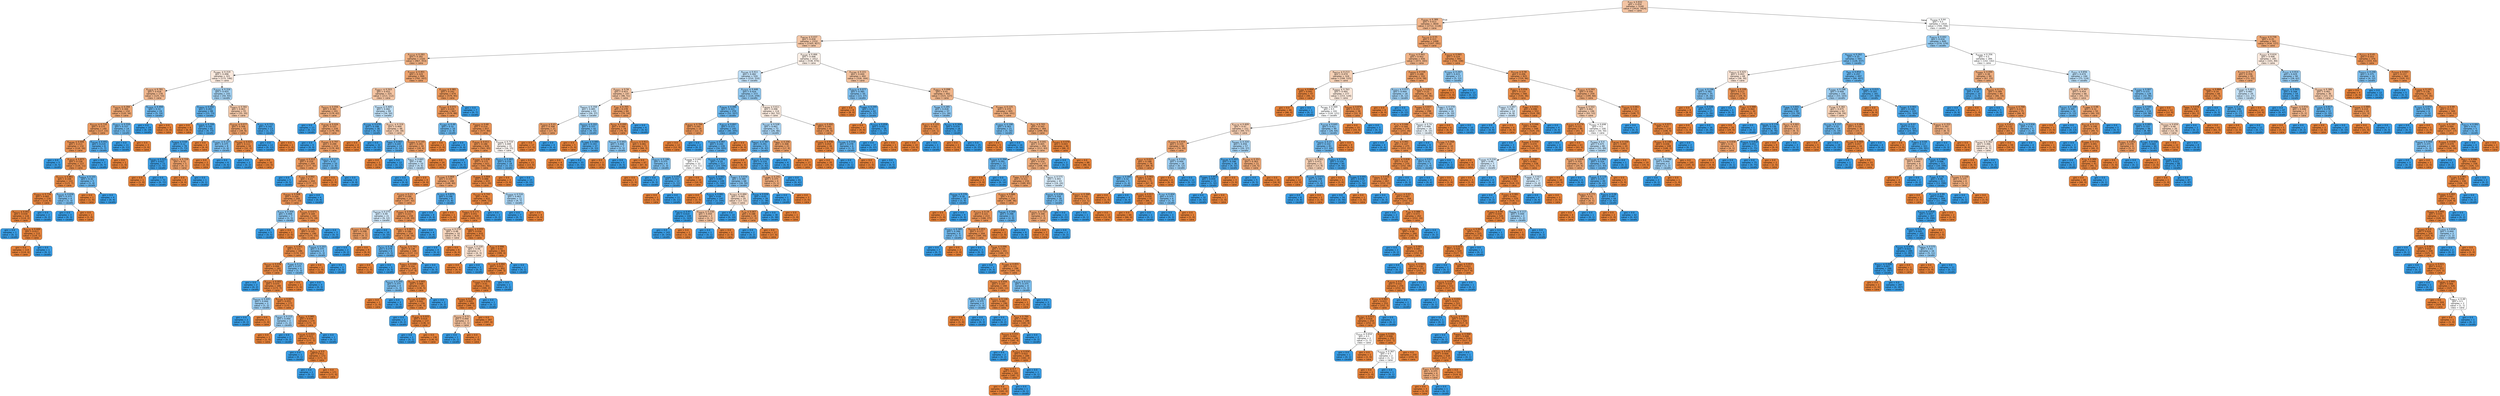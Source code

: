 digraph Tree {
node [shape=box, style="filled, rounded", color="black", fontname=helvetica] ;
edge [fontname=helvetica] ;
0 [label=<X<SUB>353</SUB> &le; 0.832<br/>gini = 0.454<br/>samples = 5240<br/>value = [3416, 1824]<br/>class = cane>, fillcolor="#f3c4a3"] ;
1 [label=<X<SUB>39392</SUB> &le; 0.389<br/>gini = 0.413<br/>samples = 3830<br/>value = [2712, 1118]<br/>class = cane>, fillcolor="#f0b58b"] ;
0 -> 1 [labeldistance=2.5, labelangle=45, headlabel="True"] ;
2 [label=<X<SUB>49726</SUB> &le; 0.437<br/>gini = 0.458<br/>samples = 2332<br/>value = [1505, 827]<br/>class = cane>, fillcolor="#f3c6a6"] ;
1 -> 2 ;
3 [label=<X<SUB>33720</SUB> &le; 0.283<br/>gini = 0.392<br/>samples = 1320<br/>value = [967, 353]<br/>class = cane>, fillcolor="#eeaf81"] ;
2 -> 3 ;
4 [label=<X<SUB>52891</SUB> &le; 0.319<br/>gini = 0.496<br/>samples = 321<br/>value = [175, 146]<br/>class = cane>, fillcolor="#fbeade"] ;
3 -> 4 ;
5 [label=<X<SUB>25878</SUB> &le; 0.781<br/>gini = 0.418<br/>samples = 178<br/>value = [125, 53]<br/>class = cane>, fillcolor="#f0b68d"] ;
4 -> 5 ;
6 [label=<X<SUB>33270</SUB> &le; 0.284<br/>gini = 0.344<br/>samples = 154<br/>value = [120, 34]<br/>class = cane>, fillcolor="#eca571"] ;
5 -> 6 ;
7 [label=<X<SUB>55150</SUB> &le; 0.718<br/>gini = 0.275<br/>samples = 140<br/>value = [117, 23]<br/>class = cane>, fillcolor="#ea9a60"] ;
6 -> 7 ;
8 [label=<X<SUB>49269</SUB> &le; 0.006<br/>gini = 0.213<br/>samples = 132<br/>value = [116, 16]<br/>class = cane>, fillcolor="#e99254"] ;
7 -> 8 ;
9 [label=<gini = 0.0<br/>samples = 5<br/>value = [0, 5]<br/>class = cavallo>, fillcolor="#399de5"] ;
8 -> 9 ;
10 [label=<X<SUB>18534</SUB> &le; 0.873<br/>gini = 0.158<br/>samples = 127<br/>value = [116, 11]<br/>class = cane>, fillcolor="#e78d4c"] ;
8 -> 10 ;
11 [label=<X<SUB>27273</SUB> &le; 0.861<br/>gini = 0.108<br/>samples = 122<br/>value = [115, 7]<br/>class = cane>, fillcolor="#e78945"] ;
10 -> 11 ;
12 [label=<X<SUB>30833</SUB> &le; 0.734<br/>gini = 0.065<br/>samples = 118<br/>value = [114, 4]<br/>class = cane>, fillcolor="#e68540"] ;
11 -> 12 ;
13 [label=<X<SUB>42113</SUB> &le; 0.001<br/>gini = 0.034<br/>samples = 116<br/>value = [114, 2]<br/>class = cane>, fillcolor="#e5833c"] ;
12 -> 13 ;
14 [label=<gini = 0.0<br/>samples = 1<br/>value = [0, 1]<br/>class = cavallo>, fillcolor="#399de5"] ;
13 -> 14 ;
15 [label=<X<SUB>50176</SUB> &le; 0.449<br/>gini = 0.017<br/>samples = 115<br/>value = [114, 1]<br/>class = cane>, fillcolor="#e5823b"] ;
13 -> 15 ;
16 [label=<gini = 0.0<br/>samples = 114<br/>value = [114, 0]<br/>class = cane>, fillcolor="#e58139"] ;
15 -> 16 ;
17 [label=<gini = 0.0<br/>samples = 1<br/>value = [0, 1]<br/>class = cavallo>, fillcolor="#399de5"] ;
15 -> 17 ;
18 [label=<gini = 0.0<br/>samples = 2<br/>value = [0, 2]<br/>class = cavallo>, fillcolor="#399de5"] ;
12 -> 18 ;
19 [label=<X<SUB>64150</SUB> &le; 0.658<br/>gini = 0.375<br/>samples = 4<br/>value = [1, 3]<br/>class = cavallo>, fillcolor="#7bbeee"] ;
11 -> 19 ;
20 [label=<gini = 0.0<br/>samples = 3<br/>value = [0, 3]<br/>class = cavallo>, fillcolor="#399de5"] ;
19 -> 20 ;
21 [label=<gini = 0.0<br/>samples = 1<br/>value = [1, 0]<br/>class = cane>, fillcolor="#e58139"] ;
19 -> 21 ;
22 [label=<X<SUB>44916</SUB> &le; 0.101<br/>gini = 0.32<br/>samples = 5<br/>value = [1, 4]<br/>class = cavallo>, fillcolor="#6ab6ec"] ;
10 -> 22 ;
23 [label=<gini = 0.0<br/>samples = 1<br/>value = [1, 0]<br/>class = cane>, fillcolor="#e58139"] ;
22 -> 23 ;
24 [label=<gini = 0.0<br/>samples = 4<br/>value = [0, 4]<br/>class = cavallo>, fillcolor="#399de5"] ;
22 -> 24 ;
25 [label=<X<SUB>35144</SUB> &le; 0.441<br/>gini = 0.219<br/>samples = 8<br/>value = [1, 7]<br/>class = cavallo>, fillcolor="#55abe9"] ;
7 -> 25 ;
26 [label=<gini = 0.0<br/>samples = 7<br/>value = [0, 7]<br/>class = cavallo>, fillcolor="#399de5"] ;
25 -> 26 ;
27 [label=<gini = 0.0<br/>samples = 1<br/>value = [1, 0]<br/>class = cane>, fillcolor="#e58139"] ;
25 -> 27 ;
28 [label=<X<SUB>39072</SUB> &le; 0.559<br/>gini = 0.337<br/>samples = 14<br/>value = [3, 11]<br/>class = cavallo>, fillcolor="#6fb8ec"] ;
6 -> 28 ;
29 [label=<gini = 0.0<br/>samples = 11<br/>value = [0, 11]<br/>class = cavallo>, fillcolor="#399de5"] ;
28 -> 29 ;
30 [label=<gini = 0.0<br/>samples = 3<br/>value = [3, 0]<br/>class = cane>, fillcolor="#e58139"] ;
28 -> 30 ;
31 [label=<X<SUB>53035</SUB> &le; 0.494<br/>gini = 0.33<br/>samples = 24<br/>value = [5, 19]<br/>class = cavallo>, fillcolor="#6db7ec"] ;
5 -> 31 ;
32 [label=<gini = 0.0<br/>samples = 19<br/>value = [0, 19]<br/>class = cavallo>, fillcolor="#399de5"] ;
31 -> 32 ;
33 [label=<gini = 0.0<br/>samples = 5<br/>value = [5, 0]<br/>class = cane>, fillcolor="#e58139"] ;
31 -> 33 ;
34 [label=<X<SUB>39293</SUB> &le; 0.316<br/>gini = 0.455<br/>samples = 143<br/>value = [50, 93]<br/>class = cavallo>, fillcolor="#a3d2f3"] ;
4 -> 34 ;
35 [label=<X<SUB>29454</SUB> &le; 0.092<br/>gini = 0.283<br/>samples = 88<br/>value = [15, 73]<br/>class = cavallo>, fillcolor="#62b1ea"] ;
34 -> 35 ;
36 [label=<gini = 0.0<br/>samples = 6<br/>value = [6, 0]<br/>class = cane>, fillcolor="#e58139"] ;
35 -> 36 ;
37 [label=<X<SUB>45839</SUB> &le; 0.709<br/>gini = 0.195<br/>samples = 82<br/>value = [9, 73]<br/>class = cavallo>, fillcolor="#51a9e8"] ;
35 -> 37 ;
38 [label=<X<SUB>43839</SUB> &le; 0.64<br/>gini = 0.12<br/>samples = 78<br/>value = [5, 73]<br/>class = cavallo>, fillcolor="#47a4e7"] ;
37 -> 38 ;
39 [label=<X<SUB>56363</SUB> &le; 0.025<br/>gini = 0.027<br/>samples = 73<br/>value = [1, 72]<br/>class = cavallo>, fillcolor="#3c9ee5"] ;
38 -> 39 ;
40 [label=<gini = 0.0<br/>samples = 1<br/>value = [1, 0]<br/>class = cane>, fillcolor="#e58139"] ;
39 -> 40 ;
41 [label=<gini = 0.0<br/>samples = 72<br/>value = [0, 72]<br/>class = cavallo>, fillcolor="#399de5"] ;
39 -> 41 ;
42 [label=<X<SUB>49171</SUB> &le; 0.729<br/>gini = 0.32<br/>samples = 5<br/>value = [4, 1]<br/>class = cane>, fillcolor="#eca06a"] ;
38 -> 42 ;
43 [label=<gini = 0.0<br/>samples = 4<br/>value = [4, 0]<br/>class = cane>, fillcolor="#e58139"] ;
42 -> 43 ;
44 [label=<gini = 0.0<br/>samples = 1<br/>value = [0, 1]<br/>class = cavallo>, fillcolor="#399de5"] ;
42 -> 44 ;
45 [label=<gini = 0.0<br/>samples = 4<br/>value = [4, 0]<br/>class = cane>, fillcolor="#e58139"] ;
37 -> 45 ;
46 [label=<X<SUB>55873</SUB> &le; 0.582<br/>gini = 0.463<br/>samples = 55<br/>value = [35, 20]<br/>class = cane>, fillcolor="#f4c9aa"] ;
34 -> 46 ;
47 [label=<X<SUB>28706</SUB> &le; 0.077<br/>gini = 0.308<br/>samples = 42<br/>value = [34, 8]<br/>class = cane>, fillcolor="#eb9f68"] ;
46 -> 47 ;
48 [label=<X<SUB>10261</SUB> &le; 0.127<br/>gini = 0.375<br/>samples = 8<br/>value = [2, 6]<br/>class = cavallo>, fillcolor="#7bbeee"] ;
47 -> 48 ;
49 [label=<gini = 0.0<br/>samples = 2<br/>value = [2, 0]<br/>class = cane>, fillcolor="#e58139"] ;
48 -> 49 ;
50 [label=<gini = 0.0<br/>samples = 6<br/>value = [0, 6]<br/>class = cavallo>, fillcolor="#399de5"] ;
48 -> 50 ;
51 [label=<X<SUB>41900</SUB> &le; 0.021<br/>gini = 0.111<br/>samples = 34<br/>value = [32, 2]<br/>class = cane>, fillcolor="#e78945"] ;
47 -> 51 ;
52 [label=<gini = 0.0<br/>samples = 2<br/>value = [0, 2]<br/>class = cavallo>, fillcolor="#399de5"] ;
51 -> 52 ;
53 [label=<gini = 0.0<br/>samples = 32<br/>value = [32, 0]<br/>class = cane>, fillcolor="#e58139"] ;
51 -> 53 ;
54 [label=<X<SUB>1921</SUB> &le; 0.721<br/>gini = 0.142<br/>samples = 13<br/>value = [1, 12]<br/>class = cavallo>, fillcolor="#49a5e7"] ;
46 -> 54 ;
55 [label=<gini = 0.0<br/>samples = 12<br/>value = [0, 12]<br/>class = cavallo>, fillcolor="#399de5"] ;
54 -> 55 ;
56 [label=<gini = 0.0<br/>samples = 1<br/>value = [1, 0]<br/>class = cane>, fillcolor="#e58139"] ;
54 -> 56 ;
57 [label=<X<SUB>10257</SUB> &le; 0.401<br/>gini = 0.329<br/>samples = 999<br/>value = [792, 207]<br/>class = cane>, fillcolor="#eca26d"] ;
3 -> 57 ;
58 [label=<X<SUB>48877</SUB> &le; 0.503<br/>gini = 0.452<br/>samples = 325<br/>value = [213, 112]<br/>class = cane>, fillcolor="#f3c3a1"] ;
57 -> 58 ;
59 [label=<X<SUB>63215</SUB> &le; 0.056<br/>gini = 0.382<br/>samples = 241<br/>value = [179, 62]<br/>class = cane>, fillcolor="#eead7e"] ;
58 -> 59 ;
60 [label=<gini = 0.0<br/>samples = 13<br/>value = [0, 13]<br/>class = cavallo>, fillcolor="#399de5"] ;
59 -> 60 ;
61 [label=<X<SUB>38798</SUB> &le; 0.026<br/>gini = 0.337<br/>samples = 228<br/>value = [179, 49]<br/>class = cane>, fillcolor="#eca36f"] ;
59 -> 61 ;
62 [label=<gini = 0.0<br/>samples = 9<br/>value = [0, 9]<br/>class = cavallo>, fillcolor="#399de5"] ;
61 -> 62 ;
63 [label=<X<SUB>30305</SUB> &le; 0.797<br/>gini = 0.299<br/>samples = 219<br/>value = [179, 40]<br/>class = cane>, fillcolor="#eb9d65"] ;
61 -> 63 ;
64 [label=<X<SUB>38885</SUB> &le; 0.012<br/>gini = 0.259<br/>samples = 209<br/>value = [177, 32]<br/>class = cane>, fillcolor="#ea985d"] ;
63 -> 64 ;
65 [label=<gini = 0.0<br/>samples = 5<br/>value = [0, 5]<br/>class = cavallo>, fillcolor="#399de5"] ;
64 -> 65 ;
66 [label=<X<SUB>1352</SUB> &le; 0.992<br/>gini = 0.23<br/>samples = 204<br/>value = [177, 27]<br/>class = cane>, fillcolor="#e99457"] ;
64 -> 66 ;
67 [label=<X<SUB>49283</SUB> &le; 0.008<br/>gini = 0.204<br/>samples = 200<br/>value = [177, 23]<br/>class = cane>, fillcolor="#e89153"] ;
66 -> 67 ;
68 [label=<X<SUB>2074</SUB> &le; 0.304<br/>gini = 0.408<br/>samples = 7<br/>value = [2, 5]<br/>class = cavallo>, fillcolor="#88c4ef"] ;
67 -> 68 ;
69 [label=<gini = 0.0<br/>samples = 5<br/>value = [0, 5]<br/>class = cavallo>, fillcolor="#399de5"] ;
68 -> 69 ;
70 [label=<gini = 0.0<br/>samples = 2<br/>value = [2, 0]<br/>class = cane>, fillcolor="#e58139"] ;
68 -> 70 ;
71 [label=<X<SUB>11155</SUB> &le; 0.671<br/>gini = 0.169<br/>samples = 193<br/>value = [175, 18]<br/>class = cane>, fillcolor="#e88e4d"] ;
67 -> 71 ;
72 [label=<X<SUB>18115</SUB> &le; 0.891<br/>gini = 0.145<br/>samples = 190<br/>value = [175, 15]<br/>class = cane>, fillcolor="#e78c4a"] ;
71 -> 72 ;
73 [label=<X<SUB>16851</SUB> &le; 0.951<br/>gini = 0.121<br/>samples = 186<br/>value = [174, 12]<br/>class = cane>, fillcolor="#e78a47"] ;
72 -> 73 ;
74 [label=<X<SUB>63197</SUB> &le; 0.039<br/>gini = 0.094<br/>samples = 182<br/>value = [173, 9]<br/>class = cane>, fillcolor="#e68843"] ;
73 -> 74 ;
75 [label=<gini = 0.0<br/>samples = 2<br/>value = [0, 2]<br/>class = cavallo>, fillcolor="#399de5"] ;
74 -> 75 ;
76 [label=<X<SUB>35303</SUB> &le; 0.002<br/>gini = 0.075<br/>samples = 180<br/>value = [173, 7]<br/>class = cane>, fillcolor="#e68641"] ;
74 -> 76 ;
77 [label=<X<SUB>40150</SUB> &le; 0.445<br/>gini = 0.444<br/>samples = 3<br/>value = [1, 2]<br/>class = cavallo>, fillcolor="#9ccef2"] ;
76 -> 77 ;
78 [label=<gini = 0.0<br/>samples = 2<br/>value = [0, 2]<br/>class = cavallo>, fillcolor="#399de5"] ;
77 -> 78 ;
79 [label=<gini = 0.0<br/>samples = 1<br/>value = [1, 0]<br/>class = cane>, fillcolor="#e58139"] ;
77 -> 79 ;
80 [label=<X<SUB>47165</SUB> &le; 0.007<br/>gini = 0.055<br/>samples = 177<br/>value = [172, 5]<br/>class = cane>, fillcolor="#e6853f"] ;
76 -> 80 ;
81 [label=<X<SUB>56307</SUB> &le; 0.215<br/>gini = 0.444<br/>samples = 3<br/>value = [1, 2]<br/>class = cavallo>, fillcolor="#9ccef2"] ;
80 -> 81 ;
82 [label=<gini = 0.0<br/>samples = 1<br/>value = [1, 0]<br/>class = cane>, fillcolor="#e58139"] ;
81 -> 82 ;
83 [label=<gini = 0.0<br/>samples = 2<br/>value = [0, 2]<br/>class = cavallo>, fillcolor="#399de5"] ;
81 -> 83 ;
84 [label=<X<SUB>4651</SUB> &le; 0.985<br/>gini = 0.034<br/>samples = 174<br/>value = [171, 3]<br/>class = cane>, fillcolor="#e5833c"] ;
80 -> 84 ;
85 [label=<X<SUB>25140</SUB> &le; 0.022<br/>gini = 0.023<br/>samples = 173<br/>value = [171, 2]<br/>class = cane>, fillcolor="#e5823b"] ;
84 -> 85 ;
86 [label=<gini = 0.0<br/>samples = 1<br/>value = [0, 1]<br/>class = cavallo>, fillcolor="#399de5"] ;
85 -> 86 ;
87 [label=<X<SUB>48026</SUB> &le; 0.0<br/>gini = 0.012<br/>samples = 172<br/>value = [171, 1]<br/>class = cane>, fillcolor="#e5823a"] ;
85 -> 87 ;
88 [label=<gini = 0.0<br/>samples = 1<br/>value = [0, 1]<br/>class = cavallo>, fillcolor="#399de5"] ;
87 -> 88 ;
89 [label=<gini = 0.0<br/>samples = 171<br/>value = [171, 0]<br/>class = cane>, fillcolor="#e58139"] ;
87 -> 89 ;
90 [label=<gini = 0.0<br/>samples = 1<br/>value = [0, 1]<br/>class = cavallo>, fillcolor="#399de5"] ;
84 -> 90 ;
91 [label=<X<SUB>3099</SUB> &le; 0.15<br/>gini = 0.375<br/>samples = 4<br/>value = [1, 3]<br/>class = cavallo>, fillcolor="#7bbeee"] ;
73 -> 91 ;
92 [label=<gini = 0.0<br/>samples = 1<br/>value = [1, 0]<br/>class = cane>, fillcolor="#e58139"] ;
91 -> 92 ;
93 [label=<gini = 0.0<br/>samples = 3<br/>value = [0, 3]<br/>class = cavallo>, fillcolor="#399de5"] ;
91 -> 93 ;
94 [label=<X<SUB>35539</SUB> &le; 0.203<br/>gini = 0.375<br/>samples = 4<br/>value = [1, 3]<br/>class = cavallo>, fillcolor="#7bbeee"] ;
72 -> 94 ;
95 [label=<gini = 0.0<br/>samples = 1<br/>value = [1, 0]<br/>class = cane>, fillcolor="#e58139"] ;
94 -> 95 ;
96 [label=<gini = 0.0<br/>samples = 3<br/>value = [0, 3]<br/>class = cavallo>, fillcolor="#399de5"] ;
94 -> 96 ;
97 [label=<gini = 0.0<br/>samples = 3<br/>value = [0, 3]<br/>class = cavallo>, fillcolor="#399de5"] ;
71 -> 97 ;
98 [label=<gini = 0.0<br/>samples = 4<br/>value = [0, 4]<br/>class = cavallo>, fillcolor="#399de5"] ;
66 -> 98 ;
99 [label=<X<SUB>49215</SUB> &le; 0.137<br/>gini = 0.32<br/>samples = 10<br/>value = [2, 8]<br/>class = cavallo>, fillcolor="#6ab6ec"] ;
63 -> 99 ;
100 [label=<gini = 0.0<br/>samples = 2<br/>value = [2, 0]<br/>class = cane>, fillcolor="#e58139"] ;
99 -> 100 ;
101 [label=<gini = 0.0<br/>samples = 8<br/>value = [0, 8]<br/>class = cavallo>, fillcolor="#399de5"] ;
99 -> 101 ;
102 [label=<X<SUB>26434</SUB> &le; 0.405<br/>gini = 0.482<br/>samples = 84<br/>value = [34, 50]<br/>class = cavallo>, fillcolor="#c0e0f7"] ;
58 -> 102 ;
103 [label=<X<SUB>37096</SUB> &le; 0.079<br/>gini = 0.198<br/>samples = 36<br/>value = [4, 32]<br/>class = cavallo>, fillcolor="#52a9e8"] ;
102 -> 103 ;
104 [label=<gini = 0.0<br/>samples = 4<br/>value = [4, 0]<br/>class = cane>, fillcolor="#e58139"] ;
103 -> 104 ;
105 [label=<gini = 0.0<br/>samples = 32<br/>value = [0, 32]<br/>class = cavallo>, fillcolor="#399de5"] ;
103 -> 105 ;
106 [label=<X<SUB>54731</SUB> &le; 0.319<br/>gini = 0.469<br/>samples = 48<br/>value = [30, 18]<br/>class = cane>, fillcolor="#f5cdb0"] ;
102 -> 106 ;
107 [label=<X<SUB>9845</SUB> &le; 0.067<br/>gini = 0.245<br/>samples = 14<br/>value = [2, 12]<br/>class = cavallo>, fillcolor="#5aade9"] ;
106 -> 107 ;
108 [label=<gini = 0.0<br/>samples = 2<br/>value = [2, 0]<br/>class = cane>, fillcolor="#e58139"] ;
107 -> 108 ;
109 [label=<gini = 0.0<br/>samples = 12<br/>value = [0, 12]<br/>class = cavallo>, fillcolor="#399de5"] ;
107 -> 109 ;
110 [label=<X<SUB>43850</SUB> &le; 0.145<br/>gini = 0.291<br/>samples = 34<br/>value = [28, 6]<br/>class = cane>, fillcolor="#eb9c63"] ;
106 -> 110 ;
111 [label=<X<SUB>8622</SUB> &le; 0.665<br/>gini = 0.48<br/>samples = 10<br/>value = [4, 6]<br/>class = cavallo>, fillcolor="#bddef6"] ;
110 -> 111 ;
112 [label=<gini = 0.0<br/>samples = 6<br/>value = [0, 6]<br/>class = cavallo>, fillcolor="#399de5"] ;
111 -> 112 ;
113 [label=<gini = 0.0<br/>samples = 4<br/>value = [4, 0]<br/>class = cane>, fillcolor="#e58139"] ;
111 -> 113 ;
114 [label=<gini = 0.0<br/>samples = 24<br/>value = [24, 0]<br/>class = cane>, fillcolor="#e58139"] ;
110 -> 114 ;
115 [label=<X<SUB>15604</SUB> &le; 0.981<br/>gini = 0.242<br/>samples = 674<br/>value = [579, 95]<br/>class = cane>, fillcolor="#e99659"] ;
57 -> 115 ;
116 [label=<X<SUB>27447</SUB> &le; 0.072<br/>gini = 0.229<br/>samples = 667<br/>value = [579, 88]<br/>class = cane>, fillcolor="#e99457"] ;
115 -> 116 ;
117 [label=<X<SUB>21867</SUB> &le; 0.49<br/>gini = 0.32<br/>samples = 10<br/>value = [2, 8]<br/>class = cavallo>, fillcolor="#6ab6ec"] ;
116 -> 117 ;
118 [label=<gini = 0.0<br/>samples = 2<br/>value = [2, 0]<br/>class = cane>, fillcolor="#e58139"] ;
117 -> 118 ;
119 [label=<gini = 0.0<br/>samples = 8<br/>value = [0, 8]<br/>class = cavallo>, fillcolor="#399de5"] ;
117 -> 119 ;
120 [label=<X<SUB>46600</SUB> &le; 0.68<br/>gini = 0.214<br/>samples = 657<br/>value = [577, 80]<br/>class = cane>, fillcolor="#e99254"] ;
116 -> 120 ;
121 [label=<X<SUB>29192</SUB> &le; 0.011<br/>gini = 0.186<br/>samples = 626<br/>value = [561, 65]<br/>class = cane>, fillcolor="#e89050"] ;
120 -> 121 ;
122 [label=<gini = 0.0<br/>samples = 5<br/>value = [0, 5]<br/>class = cavallo>, fillcolor="#399de5"] ;
121 -> 122 ;
123 [label=<X<SUB>36880</SUB> &le; 0.438<br/>gini = 0.175<br/>samples = 621<br/>value = [561, 60]<br/>class = cane>, fillcolor="#e88e4e"] ;
121 -> 123 ;
124 [label=<X<SUB>21048</SUB> &le; 0.868<br/>gini = 0.335<br/>samples = 188<br/>value = [148, 40]<br/>class = cane>, fillcolor="#eca36f"] ;
123 -> 124 ;
125 [label=<X<SUB>21930</SUB> &le; 0.23<br/>gini = 0.294<br/>samples = 179<br/>value = [147, 32]<br/>class = cane>, fillcolor="#eb9c64"] ;
124 -> 125 ;
126 [label=<X<SUB>40729</SUB> &le; 0.275<br/>gini = 0.49<br/>samples = 21<br/>value = [9, 12]<br/>class = cavallo>, fillcolor="#cee6f8"] ;
125 -> 126 ;
127 [label=<X<SUB>22937</SUB> &le; 0.174<br/>gini = 0.298<br/>samples = 11<br/>value = [9, 2]<br/>class = cane>, fillcolor="#eb9d65"] ;
126 -> 127 ;
128 [label=<gini = 0.0<br/>samples = 2<br/>value = [0, 2]<br/>class = cavallo>, fillcolor="#399de5"] ;
127 -> 128 ;
129 [label=<gini = 0.0<br/>samples = 9<br/>value = [9, 0]<br/>class = cane>, fillcolor="#e58139"] ;
127 -> 129 ;
130 [label=<gini = 0.0<br/>samples = 10<br/>value = [0, 10]<br/>class = cavallo>, fillcolor="#399de5"] ;
126 -> 130 ;
131 [label=<X<SUB>20442</SUB> &le; 0.936<br/>gini = 0.221<br/>samples = 158<br/>value = [138, 20]<br/>class = cane>, fillcolor="#e99356"] ;
125 -> 131 ;
132 [label=<X<SUB>59977</SUB> &le; 0.063<br/>gini = 0.186<br/>samples = 154<br/>value = [138, 16]<br/>class = cane>, fillcolor="#e89050"] ;
131 -> 132 ;
133 [label=<X<SUB>6712</SUB> &le; 0.36<br/>gini = 0.278<br/>samples = 6<br/>value = [1, 5]<br/>class = cavallo>, fillcolor="#61b1ea"] ;
132 -> 133 ;
134 [label=<gini = 0.0<br/>samples = 1<br/>value = [1, 0]<br/>class = cane>, fillcolor="#e58139"] ;
133 -> 134 ;
135 [label=<gini = 0.0<br/>samples = 5<br/>value = [0, 5]<br/>class = cavallo>, fillcolor="#399de5"] ;
133 -> 135 ;
136 [label=<X<SUB>45782</SUB> &le; 0.743<br/>gini = 0.138<br/>samples = 148<br/>value = [137, 11]<br/>class = cane>, fillcolor="#e78b49"] ;
132 -> 136 ;
137 [label=<X<SUB>49922</SUB> &le; 0.049<br/>gini = 0.104<br/>samples = 145<br/>value = [137, 8]<br/>class = cane>, fillcolor="#e78845"] ;
136 -> 137 ;
138 [label=<X<SUB>63133</SUB> &le; 0.205<br/>gini = 0.375<br/>samples = 4<br/>value = [1, 3]<br/>class = cavallo>, fillcolor="#7bbeee"] ;
137 -> 138 ;
139 [label=<gini = 0.0<br/>samples = 1<br/>value = [1, 0]<br/>class = cane>, fillcolor="#e58139"] ;
138 -> 139 ;
140 [label=<gini = 0.0<br/>samples = 3<br/>value = [0, 3]<br/>class = cavallo>, fillcolor="#399de5"] ;
138 -> 140 ;
141 [label=<X<SUB>51064</SUB> &le; 0.665<br/>gini = 0.068<br/>samples = 141<br/>value = [136, 5]<br/>class = cane>, fillcolor="#e68640"] ;
137 -> 141 ;
142 [label=<X<SUB>57290</SUB> &le; 0.042<br/>gini = 0.042<br/>samples = 139<br/>value = [136, 3]<br/>class = cane>, fillcolor="#e6843d"] ;
141 -> 142 ;
143 [label=<gini = 0.0<br/>samples = 2<br/>value = [0, 2]<br/>class = cavallo>, fillcolor="#399de5"] ;
142 -> 143 ;
144 [label=<X<SUB>18181</SUB> &le; 0.025<br/>gini = 0.014<br/>samples = 137<br/>value = [136, 1]<br/>class = cane>, fillcolor="#e5823a"] ;
142 -> 144 ;
145 [label=<gini = 0.0<br/>samples = 1<br/>value = [0, 1]<br/>class = cavallo>, fillcolor="#399de5"] ;
144 -> 145 ;
146 [label=<gini = 0.0<br/>samples = 136<br/>value = [136, 0]<br/>class = cane>, fillcolor="#e58139"] ;
144 -> 146 ;
147 [label=<gini = 0.0<br/>samples = 2<br/>value = [0, 2]<br/>class = cavallo>, fillcolor="#399de5"] ;
141 -> 147 ;
148 [label=<gini = 0.0<br/>samples = 3<br/>value = [0, 3]<br/>class = cavallo>, fillcolor="#399de5"] ;
136 -> 148 ;
149 [label=<gini = 0.0<br/>samples = 4<br/>value = [0, 4]<br/>class = cavallo>, fillcolor="#399de5"] ;
131 -> 149 ;
150 [label=<X<SUB>17015</SUB> &le; 0.875<br/>gini = 0.198<br/>samples = 9<br/>value = [1, 8]<br/>class = cavallo>, fillcolor="#52a9e8"] ;
124 -> 150 ;
151 [label=<gini = 0.0<br/>samples = 8<br/>value = [0, 8]<br/>class = cavallo>, fillcolor="#399de5"] ;
150 -> 151 ;
152 [label=<gini = 0.0<br/>samples = 1<br/>value = [1, 0]<br/>class = cane>, fillcolor="#e58139"] ;
150 -> 152 ;
153 [label=<X<SUB>28990</SUB> &le; 0.804<br/>gini = 0.088<br/>samples = 433<br/>value = [413, 20]<br/>class = cane>, fillcolor="#e68743"] ;
123 -> 153 ;
154 [label=<X<SUB>41207</SUB> &le; 0.743<br/>gini = 0.06<br/>samples = 422<br/>value = [409, 13]<br/>class = cane>, fillcolor="#e6853f"] ;
153 -> 154 ;
155 [label=<X<SUB>43633</SUB> &le; 0.171<br/>gini = 0.051<br/>samples = 420<br/>value = [409, 11]<br/>class = cane>, fillcolor="#e6843e"] ;
154 -> 155 ;
156 [label=<X<SUB>51058</SUB> &le; 0.279<br/>gini = 0.48<br/>samples = 10<br/>value = [6, 4]<br/>class = cane>, fillcolor="#f6d5bd"] ;
155 -> 156 ;
157 [label=<gini = 0.0<br/>samples = 4<br/>value = [0, 4]<br/>class = cavallo>, fillcolor="#399de5"] ;
156 -> 157 ;
158 [label=<gini = 0.0<br/>samples = 6<br/>value = [6, 0]<br/>class = cane>, fillcolor="#e58139"] ;
156 -> 158 ;
159 [label=<X<SUB>46856</SUB> &le; 0.055<br/>gini = 0.034<br/>samples = 410<br/>value = [403, 7]<br/>class = cane>, fillcolor="#e5833c"] ;
155 -> 159 ;
160 [label=<X<SUB>33049</SUB> &le; 0.229<br/>gini = 0.49<br/>samples = 7<br/>value = [4, 3]<br/>class = cane>, fillcolor="#f8e0ce"] ;
159 -> 160 ;
161 [label=<gini = 0.0<br/>samples = 4<br/>value = [4, 0]<br/>class = cane>, fillcolor="#e58139"] ;
160 -> 161 ;
162 [label=<gini = 0.0<br/>samples = 3<br/>value = [0, 3]<br/>class = cavallo>, fillcolor="#399de5"] ;
160 -> 162 ;
163 [label=<X<SUB>250</SUB> &le; 0.996<br/>gini = 0.02<br/>samples = 403<br/>value = [399, 4]<br/>class = cane>, fillcolor="#e5823b"] ;
159 -> 163 ;
164 [label=<X<SUB>11109</SUB> &le; 0.992<br/>gini = 0.015<br/>samples = 402<br/>value = [399, 3]<br/>class = cane>, fillcolor="#e5823a"] ;
163 -> 164 ;
165 [label=<X<SUB>25443</SUB> &le; 0.979<br/>gini = 0.01<br/>samples = 401<br/>value = [399, 2]<br/>class = cane>, fillcolor="#e5823a"] ;
164 -> 165 ;
166 [label=<X<SUB>47944</SUB> &le; 0.006<br/>gini = 0.005<br/>samples = 400<br/>value = [399, 1]<br/>class = cane>, fillcolor="#e58139"] ;
165 -> 166 ;
167 [label=<X<SUB>45430</SUB> &le; 0.51<br/>gini = 0.444<br/>samples = 3<br/>value = [2, 1]<br/>class = cane>, fillcolor="#f2c09c"] ;
166 -> 167 ;
168 [label=<gini = 0.0<br/>samples = 1<br/>value = [0, 1]<br/>class = cavallo>, fillcolor="#399de5"] ;
167 -> 168 ;
169 [label=<gini = 0.0<br/>samples = 2<br/>value = [2, 0]<br/>class = cane>, fillcolor="#e58139"] ;
167 -> 169 ;
170 [label=<gini = 0.0<br/>samples = 397<br/>value = [397, 0]<br/>class = cane>, fillcolor="#e58139"] ;
166 -> 170 ;
171 [label=<gini = 0.0<br/>samples = 1<br/>value = [0, 1]<br/>class = cavallo>, fillcolor="#399de5"] ;
165 -> 171 ;
172 [label=<gini = 0.0<br/>samples = 1<br/>value = [0, 1]<br/>class = cavallo>, fillcolor="#399de5"] ;
164 -> 172 ;
173 [label=<gini = 0.0<br/>samples = 1<br/>value = [0, 1]<br/>class = cavallo>, fillcolor="#399de5"] ;
163 -> 173 ;
174 [label=<gini = 0.0<br/>samples = 2<br/>value = [0, 2]<br/>class = cavallo>, fillcolor="#399de5"] ;
154 -> 174 ;
175 [label=<X<SUB>44609</SUB> &le; 0.516<br/>gini = 0.463<br/>samples = 11<br/>value = [4, 7]<br/>class = cavallo>, fillcolor="#aad5f4"] ;
153 -> 175 ;
176 [label=<gini = 0.0<br/>samples = 7<br/>value = [0, 7]<br/>class = cavallo>, fillcolor="#399de5"] ;
175 -> 176 ;
177 [label=<gini = 0.0<br/>samples = 4<br/>value = [4, 0]<br/>class = cane>, fillcolor="#e58139"] ;
175 -> 177 ;
178 [label=<X<SUB>31038</SUB> &le; 0.719<br/>gini = 0.499<br/>samples = 31<br/>value = [16, 15]<br/>class = cane>, fillcolor="#fdf7f3"] ;
120 -> 178 ;
179 [label=<X<SUB>63513</SUB> &le; 0.483<br/>gini = 0.278<br/>samples = 18<br/>value = [3, 15]<br/>class = cavallo>, fillcolor="#61b1ea"] ;
178 -> 179 ;
180 [label=<gini = 0.0<br/>samples = 3<br/>value = [3, 0]<br/>class = cane>, fillcolor="#e58139"] ;
179 -> 180 ;
181 [label=<gini = 0.0<br/>samples = 15<br/>value = [0, 15]<br/>class = cavallo>, fillcolor="#399de5"] ;
179 -> 181 ;
182 [label=<gini = 0.0<br/>samples = 13<br/>value = [13, 0]<br/>class = cane>, fillcolor="#e58139"] ;
178 -> 182 ;
183 [label=<gini = 0.0<br/>samples = 7<br/>value = [0, 7]<br/>class = cavallo>, fillcolor="#399de5"] ;
115 -> 183 ;
184 [label=<X<SUB>20185</SUB> &le; 0.466<br/>gini = 0.498<br/>samples = 1012<br/>value = [538, 474]<br/>class = cane>, fillcolor="#fcf0e7"] ;
2 -> 184 ;
185 [label=<X<SUB>52195</SUB> &le; 0.411<br/>gini = 0.482<br/>samples = 520<br/>value = [210, 310]<br/>class = cavallo>, fillcolor="#bfdff7"] ;
184 -> 185 ;
186 [label=<X<SUB>45651</SUB> &le; 0.56<br/>gini = 0.453<br/>samples = 147<br/>value = [96, 51]<br/>class = cane>, fillcolor="#f3c4a2"] ;
185 -> 186 ;
187 [label=<X<SUB>64533</SUB> &le; 0.358<br/>gini = 0.485<br/>samples = 63<br/>value = [26, 37]<br/>class = cavallo>, fillcolor="#c4e2f7"] ;
186 -> 187 ;
188 [label=<X<SUB>24416</SUB> &le; 0.41<br/>gini = 0.308<br/>samples = 21<br/>value = [17, 4]<br/>class = cane>, fillcolor="#eb9f68"] ;
187 -> 188 ;
189 [label=<gini = 0.0<br/>samples = 17<br/>value = [17, 0]<br/>class = cane>, fillcolor="#e58139"] ;
188 -> 189 ;
190 [label=<gini = 0.0<br/>samples = 4<br/>value = [0, 4]<br/>class = cavallo>, fillcolor="#399de5"] ;
188 -> 190 ;
191 [label=<X<SUB>60550</SUB> &le; 0.202<br/>gini = 0.337<br/>samples = 42<br/>value = [9, 33]<br/>class = cavallo>, fillcolor="#6fb8ec"] ;
187 -> 191 ;
192 [label=<gini = 0.0<br/>samples = 5<br/>value = [5, 0]<br/>class = cane>, fillcolor="#e58139"] ;
191 -> 192 ;
193 [label=<X<SUB>17668</SUB> &le; 0.085<br/>gini = 0.193<br/>samples = 37<br/>value = [4, 33]<br/>class = cavallo>, fillcolor="#51a9e8"] ;
191 -> 193 ;
194 [label=<gini = 0.0<br/>samples = 4<br/>value = [4, 0]<br/>class = cane>, fillcolor="#e58139"] ;
193 -> 194 ;
195 [label=<gini = 0.0<br/>samples = 33<br/>value = [0, 33]<br/>class = cavallo>, fillcolor="#399de5"] ;
193 -> 195 ;
196 [label=<X<SUB>182</SUB> &le; 0.765<br/>gini = 0.278<br/>samples = 84<br/>value = [70, 14]<br/>class = cane>, fillcolor="#ea9a61"] ;
186 -> 196 ;
197 [label=<X<SUB>8792</SUB> &le; 0.095<br/>gini = 0.184<br/>samples = 78<br/>value = [70, 8]<br/>class = cane>, fillcolor="#e88f50"] ;
196 -> 197 ;
198 [label=<X<SUB>45145</SUB> &le; 0.443<br/>gini = 0.408<br/>samples = 7<br/>value = [2, 5]<br/>class = cavallo>, fillcolor="#88c4ef"] ;
197 -> 198 ;
199 [label=<gini = 0.0<br/>samples = 2<br/>value = [2, 0]<br/>class = cane>, fillcolor="#e58139"] ;
198 -> 199 ;
200 [label=<gini = 0.0<br/>samples = 5<br/>value = [0, 5]<br/>class = cavallo>, fillcolor="#399de5"] ;
198 -> 200 ;
201 [label=<X<SUB>27273</SUB> &le; 0.911<br/>gini = 0.081<br/>samples = 71<br/>value = [68, 3]<br/>class = cane>, fillcolor="#e68742"] ;
197 -> 201 ;
202 [label=<gini = 0.0<br/>samples = 67<br/>value = [67, 0]<br/>class = cane>, fillcolor="#e58139"] ;
201 -> 202 ;
203 [label=<X<SUB>46275</SUB> &le; 0.186<br/>gini = 0.375<br/>samples = 4<br/>value = [1, 3]<br/>class = cavallo>, fillcolor="#7bbeee"] ;
201 -> 203 ;
204 [label=<gini = 0.0<br/>samples = 1<br/>value = [1, 0]<br/>class = cane>, fillcolor="#e58139"] ;
203 -> 204 ;
205 [label=<gini = 0.0<br/>samples = 3<br/>value = [0, 3]<br/>class = cavallo>, fillcolor="#399de5"] ;
203 -> 205 ;
206 [label=<gini = 0.0<br/>samples = 6<br/>value = [0, 6]<br/>class = cavallo>, fillcolor="#399de5"] ;
196 -> 206 ;
207 [label=<X<SUB>37975</SUB> &le; 0.448<br/>gini = 0.424<br/>samples = 373<br/>value = [114, 259]<br/>class = cavallo>, fillcolor="#90c8f0"] ;
185 -> 207 ;
208 [label=<X<SUB>29436</SUB> &le; 0.086<br/>gini = 0.321<br/>samples = 259<br/>value = [52, 207]<br/>class = cavallo>, fillcolor="#6bb6ec"] ;
207 -> 208 ;
209 [label=<X<SUB>38283</SUB> &le; 0.784<br/>gini = 0.245<br/>samples = 14<br/>value = [12, 2]<br/>class = cane>, fillcolor="#e9965a"] ;
208 -> 209 ;
210 [label=<gini = 0.0<br/>samples = 12<br/>value = [12, 0]<br/>class = cane>, fillcolor="#e58139"] ;
209 -> 210 ;
211 [label=<gini = 0.0<br/>samples = 2<br/>value = [0, 2]<br/>class = cavallo>, fillcolor="#399de5"] ;
209 -> 211 ;
212 [label=<X<SUB>38133</SUB> &le; 0.897<br/>gini = 0.273<br/>samples = 245<br/>value = [40, 205]<br/>class = cavallo>, fillcolor="#60b0ea"] ;
208 -> 212 ;
213 [label=<X<SUB>10556</SUB> &le; 0.087<br/>gini = 0.244<br/>samples = 239<br/>value = [34, 205]<br/>class = cavallo>, fillcolor="#5aade9"] ;
212 -> 213 ;
214 [label=<X<SUB>34698</SUB> &le; 0.442<br/>gini = 0.5<br/>samples = 22<br/>value = [11, 11]<br/>class = cane>, fillcolor="#ffffff"] ;
213 -> 214 ;
215 [label=<X<SUB>14589</SUB> &le; 0.055<br/>gini = 0.153<br/>samples = 12<br/>value = [1, 11]<br/>class = cavallo>, fillcolor="#4ba6e7"] ;
214 -> 215 ;
216 [label=<gini = 0.0<br/>samples = 1<br/>value = [1, 0]<br/>class = cane>, fillcolor="#e58139"] ;
215 -> 216 ;
217 [label=<gini = 0.0<br/>samples = 11<br/>value = [0, 11]<br/>class = cavallo>, fillcolor="#399de5"] ;
215 -> 217 ;
218 [label=<gini = 0.0<br/>samples = 10<br/>value = [10, 0]<br/>class = cane>, fillcolor="#e58139"] ;
214 -> 218 ;
219 [label=<X<SUB>53240</SUB> &le; 0.556<br/>gini = 0.19<br/>samples = 217<br/>value = [23, 194]<br/>class = cavallo>, fillcolor="#50a9e8"] ;
213 -> 219 ;
220 [label=<X<SUB>61535</SUB> &le; 0.062<br/>gini = 0.065<br/>samples = 149<br/>value = [5, 144]<br/>class = cavallo>, fillcolor="#40a0e6"] ;
219 -> 220 ;
221 [label=<gini = 0.0<br/>samples = 2<br/>value = [2, 0]<br/>class = cane>, fillcolor="#e58139"] ;
220 -> 221 ;
222 [label=<X<SUB>45570</SUB> &le; 0.881<br/>gini = 0.04<br/>samples = 147<br/>value = [3, 144]<br/>class = cavallo>, fillcolor="#3d9fe6"] ;
220 -> 222 ;
223 [label=<X<SUB>28710</SUB> &le; 0.97<br/>gini = 0.014<br/>samples = 144<br/>value = [1, 143]<br/>class = cavallo>, fillcolor="#3a9ee5"] ;
222 -> 223 ;
224 [label=<gini = 0.0<br/>samples = 143<br/>value = [0, 143]<br/>class = cavallo>, fillcolor="#399de5"] ;
223 -> 224 ;
225 [label=<gini = 0.0<br/>samples = 1<br/>value = [1, 0]<br/>class = cane>, fillcolor="#e58139"] ;
223 -> 225 ;
226 [label=<X<SUB>35879</SUB> &le; 0.228<br/>gini = 0.444<br/>samples = 3<br/>value = [2, 1]<br/>class = cane>, fillcolor="#f2c09c"] ;
222 -> 226 ;
227 [label=<gini = 0.0<br/>samples = 1<br/>value = [0, 1]<br/>class = cavallo>, fillcolor="#399de5"] ;
226 -> 227 ;
228 [label=<gini = 0.0<br/>samples = 2<br/>value = [2, 0]<br/>class = cane>, fillcolor="#e58139"] ;
226 -> 228 ;
229 [label=<X<SUB>56877</SUB> &le; 0.634<br/>gini = 0.389<br/>samples = 68<br/>value = [18, 50]<br/>class = cavallo>, fillcolor="#80c0ee"] ;
219 -> 229 ;
230 [label=<X<SUB>57853</SUB> &le; 0.484<br/>gini = 0.485<br/>samples = 29<br/>value = [17, 12]<br/>class = cane>, fillcolor="#f7dac5"] ;
229 -> 230 ;
231 [label=<gini = 0.0<br/>samples = 10<br/>value = [0, 10]<br/>class = cavallo>, fillcolor="#399de5"] ;
230 -> 231 ;
232 [label=<X<SUB>116</SUB> &le; 0.067<br/>gini = 0.188<br/>samples = 19<br/>value = [17, 2]<br/>class = cane>, fillcolor="#e89050"] ;
230 -> 232 ;
233 [label=<gini = 0.0<br/>samples = 2<br/>value = [0, 2]<br/>class = cavallo>, fillcolor="#399de5"] ;
232 -> 233 ;
234 [label=<gini = 0.0<br/>samples = 17<br/>value = [17, 0]<br/>class = cane>, fillcolor="#e58139"] ;
232 -> 234 ;
235 [label=<X<SUB>5038</SUB> &le; 0.939<br/>gini = 0.05<br/>samples = 39<br/>value = [1, 38]<br/>class = cavallo>, fillcolor="#3ea0e6"] ;
229 -> 235 ;
236 [label=<gini = 0.0<br/>samples = 38<br/>value = [0, 38]<br/>class = cavallo>, fillcolor="#399de5"] ;
235 -> 236 ;
237 [label=<gini = 0.0<br/>samples = 1<br/>value = [1, 0]<br/>class = cane>, fillcolor="#e58139"] ;
235 -> 237 ;
238 [label=<gini = 0.0<br/>samples = 6<br/>value = [6, 0]<br/>class = cane>, fillcolor="#e58139"] ;
212 -> 238 ;
239 [label=<X<SUB>38358</SUB> &le; 0.611<br/>gini = 0.496<br/>samples = 114<br/>value = [62, 52]<br/>class = cane>, fillcolor="#fbebdf"] ;
207 -> 239 ;
240 [label=<X<SUB>51197</SUB> &le; 0.528<br/>gini = 0.461<br/>samples = 72<br/>value = [26, 46]<br/>class = cavallo>, fillcolor="#a9d4f4"] ;
239 -> 240 ;
241 [label=<X<SUB>66247</SUB> &le; 0.387<br/>gini = 0.291<br/>samples = 51<br/>value = [9, 42]<br/>class = cavallo>, fillcolor="#63b2eb"] ;
240 -> 241 ;
242 [label=<gini = 0.0<br/>samples = 6<br/>value = [6, 0]<br/>class = cane>, fillcolor="#e58139"] ;
241 -> 242 ;
243 [label=<X<SUB>56132</SUB> &le; 0.132<br/>gini = 0.124<br/>samples = 45<br/>value = [3, 42]<br/>class = cavallo>, fillcolor="#47a4e7"] ;
241 -> 243 ;
244 [label=<X<SUB>14380</SUB> &le; 0.241<br/>gini = 0.375<br/>samples = 4<br/>value = [3, 1]<br/>class = cane>, fillcolor="#eeab7b"] ;
243 -> 244 ;
245 [label=<gini = 0.0<br/>samples = 1<br/>value = [0, 1]<br/>class = cavallo>, fillcolor="#399de5"] ;
244 -> 245 ;
246 [label=<gini = 0.0<br/>samples = 3<br/>value = [3, 0]<br/>class = cane>, fillcolor="#e58139"] ;
244 -> 246 ;
247 [label=<gini = 0.0<br/>samples = 41<br/>value = [0, 41]<br/>class = cavallo>, fillcolor="#399de5"] ;
243 -> 247 ;
248 [label=<X<SUB>9691</SUB> &le; 0.206<br/>gini = 0.308<br/>samples = 21<br/>value = [17, 4]<br/>class = cane>, fillcolor="#eb9f68"] ;
240 -> 248 ;
249 [label=<gini = 0.0<br/>samples = 4<br/>value = [0, 4]<br/>class = cavallo>, fillcolor="#399de5"] ;
248 -> 249 ;
250 [label=<gini = 0.0<br/>samples = 17<br/>value = [17, 0]<br/>class = cane>, fillcolor="#e58139"] ;
248 -> 250 ;
251 [label=<X<SUB>18859</SUB> &le; 0.492<br/>gini = 0.245<br/>samples = 42<br/>value = [36, 6]<br/>class = cane>, fillcolor="#e9965a"] ;
239 -> 251 ;
252 [label=<X<SUB>10456</SUB> &le; 0.936<br/>gini = 0.054<br/>samples = 36<br/>value = [35, 1]<br/>class = cane>, fillcolor="#e6853f"] ;
251 -> 252 ;
253 [label=<gini = 0.0<br/>samples = 35<br/>value = [35, 0]<br/>class = cane>, fillcolor="#e58139"] ;
252 -> 253 ;
254 [label=<gini = 0.0<br/>samples = 1<br/>value = [0, 1]<br/>class = cavallo>, fillcolor="#399de5"] ;
252 -> 254 ;
255 [label=<X<SUB>51406</SUB> &le; 0.319<br/>gini = 0.278<br/>samples = 6<br/>value = [1, 5]<br/>class = cavallo>, fillcolor="#61b1ea"] ;
251 -> 255 ;
256 [label=<gini = 0.0<br/>samples = 1<br/>value = [1, 0]<br/>class = cane>, fillcolor="#e58139"] ;
255 -> 256 ;
257 [label=<gini = 0.0<br/>samples = 5<br/>value = [0, 5]<br/>class = cavallo>, fillcolor="#399de5"] ;
255 -> 257 ;
258 [label=<X<SUB>32785</SUB> &le; 0.221<br/>gini = 0.444<br/>samples = 492<br/>value = [328, 164]<br/>class = cane>, fillcolor="#f2c09c"] ;
184 -> 258 ;
259 [label=<X<SUB>29478</SUB> &le; 0.077<br/>gini = 0.385<br/>samples = 50<br/>value = [13, 37]<br/>class = cavallo>, fillcolor="#7fbfee"] ;
258 -> 259 ;
260 [label=<gini = 0.0<br/>samples = 8<br/>value = [8, 0]<br/>class = cane>, fillcolor="#e58139"] ;
259 -> 260 ;
261 [label=<X<SUB>54883</SUB> &le; 0.295<br/>gini = 0.21<br/>samples = 42<br/>value = [5, 37]<br/>class = cavallo>, fillcolor="#54aae9"] ;
259 -> 261 ;
262 [label=<gini = 0.0<br/>samples = 4<br/>value = [4, 0]<br/>class = cane>, fillcolor="#e58139"] ;
261 -> 262 ;
263 [label=<X<SUB>37418</SUB> &le; 0.858<br/>gini = 0.051<br/>samples = 38<br/>value = [1, 37]<br/>class = cavallo>, fillcolor="#3ea0e6"] ;
261 -> 263 ;
264 [label=<gini = 0.0<br/>samples = 37<br/>value = [0, 37]<br/>class = cavallo>, fillcolor="#399de5"] ;
263 -> 264 ;
265 [label=<gini = 0.0<br/>samples = 1<br/>value = [1, 0]<br/>class = cane>, fillcolor="#e58139"] ;
263 -> 265 ;
266 [label=<X<SUB>38612</SUB> &le; 0.098<br/>gini = 0.41<br/>samples = 442<br/>value = [315, 127]<br/>class = cane>, fillcolor="#efb489"] ;
258 -> 266 ;
267 [label=<X<SUB>6389</SUB> &le; 0.285<br/>gini = 0.418<br/>samples = 37<br/>value = [11, 26]<br/>class = cavallo>, fillcolor="#8dc6f0"] ;
266 -> 267 ;
268 [label=<X<SUB>26777</SUB> &le; 0.331<br/>gini = 0.165<br/>samples = 11<br/>value = [10, 1]<br/>class = cane>, fillcolor="#e88e4d"] ;
267 -> 268 ;
269 [label=<gini = 0.0<br/>samples = 10<br/>value = [10, 0]<br/>class = cane>, fillcolor="#e58139"] ;
268 -> 269 ;
270 [label=<gini = 0.0<br/>samples = 1<br/>value = [0, 1]<br/>class = cavallo>, fillcolor="#399de5"] ;
268 -> 270 ;
271 [label=<X<SUB>67251</SUB> &le; 0.304<br/>gini = 0.074<br/>samples = 26<br/>value = [1, 25]<br/>class = cavallo>, fillcolor="#41a1e6"] ;
267 -> 271 ;
272 [label=<gini = 0.0<br/>samples = 1<br/>value = [1, 0]<br/>class = cane>, fillcolor="#e58139"] ;
271 -> 272 ;
273 [label=<gini = 0.0<br/>samples = 25<br/>value = [0, 25]<br/>class = cavallo>, fillcolor="#399de5"] ;
271 -> 273 ;
274 [label=<X<SUB>37863</SUB> &le; 0.125<br/>gini = 0.374<br/>samples = 405<br/>value = [304, 101]<br/>class = cane>, fillcolor="#eeab7b"] ;
266 -> 274 ;
275 [label=<X<SUB>19004</SUB> &le; 0.198<br/>gini = 0.363<br/>samples = 21<br/>value = [5, 16]<br/>class = cavallo>, fillcolor="#77bced"] ;
274 -> 275 ;
276 [label=<gini = 0.0<br/>samples = 5<br/>value = [5, 0]<br/>class = cane>, fillcolor="#e58139"] ;
275 -> 276 ;
277 [label=<gini = 0.0<br/>samples = 16<br/>value = [0, 16]<br/>class = cavallo>, fillcolor="#399de5"] ;
275 -> 277 ;
278 [label=<X<SUB>801</SUB> &le; 0.705<br/>gini = 0.345<br/>samples = 384<br/>value = [299, 85]<br/>class = cane>, fillcolor="#eca571"] ;
274 -> 278 ;
279 [label=<X<SUB>35789</SUB> &le; 0.041<br/>gini = 0.405<br/>samples = 294<br/>value = [211, 83]<br/>class = cane>, fillcolor="#efb387"] ;
278 -> 279 ;
280 [label=<X<SUB>53949</SUB> &le; 0.394<br/>gini = 0.291<br/>samples = 17<br/>value = [3, 14]<br/>class = cavallo>, fillcolor="#63b2eb"] ;
279 -> 280 ;
281 [label=<gini = 0.0<br/>samples = 3<br/>value = [3, 0]<br/>class = cane>, fillcolor="#e58139"] ;
280 -> 281 ;
282 [label=<gini = 0.0<br/>samples = 14<br/>value = [0, 14]<br/>class = cavallo>, fillcolor="#399de5"] ;
280 -> 282 ;
283 [label=<X<SUB>4454</SUB> &le; 0.641<br/>gini = 0.374<br/>samples = 277<br/>value = [208, 69]<br/>class = cane>, fillcolor="#eeab7b"] ;
279 -> 283 ;
284 [label=<X<SUB>4992</SUB> &le; 0.127<br/>gini = 0.311<br/>samples = 234<br/>value = [189, 45]<br/>class = cane>, fillcolor="#eb9f68"] ;
283 -> 284 ;
285 [label=<X<SUB>58266</SUB> &le; 0.376<br/>gini = 0.18<br/>samples = 10<br/>value = [1, 9]<br/>class = cavallo>, fillcolor="#4fa8e8"] ;
284 -> 285 ;
286 [label=<gini = 0.0<br/>samples = 1<br/>value = [1, 0]<br/>class = cane>, fillcolor="#e58139"] ;
285 -> 286 ;
287 [label=<gini = 0.0<br/>samples = 9<br/>value = [0, 9]<br/>class = cavallo>, fillcolor="#399de5"] ;
285 -> 287 ;
288 [label=<X<SUB>26874</SUB> &le; 0.886<br/>gini = 0.27<br/>samples = 224<br/>value = [188, 36]<br/>class = cane>, fillcolor="#ea995f"] ;
284 -> 288 ;
289 [label=<X<SUB>37374</SUB> &le; 0.19<br/>gini = 0.221<br/>samples = 213<br/>value = [186, 27]<br/>class = cane>, fillcolor="#e99356"] ;
288 -> 289 ;
290 [label=<X<SUB>35815</SUB> &le; 0.385<br/>gini = 0.346<br/>samples = 9<br/>value = [2, 7]<br/>class = cavallo>, fillcolor="#72b9ec"] ;
289 -> 290 ;
291 [label=<gini = 0.0<br/>samples = 7<br/>value = [0, 7]<br/>class = cavallo>, fillcolor="#399de5"] ;
290 -> 291 ;
292 [label=<gini = 0.0<br/>samples = 2<br/>value = [2, 0]<br/>class = cane>, fillcolor="#e58139"] ;
290 -> 292 ;
293 [label=<X<SUB>64709</SUB> &le; 0.053<br/>gini = 0.177<br/>samples = 204<br/>value = [184, 20]<br/>class = cane>, fillcolor="#e88f4f"] ;
289 -> 293 ;
294 [label=<gini = 0.0<br/>samples = 3<br/>value = [0, 3]<br/>class = cavallo>, fillcolor="#399de5"] ;
293 -> 294 ;
295 [label=<X<SUB>9168</SUB> &le; 0.096<br/>gini = 0.155<br/>samples = 201<br/>value = [184, 17]<br/>class = cane>, fillcolor="#e78d4b"] ;
293 -> 295 ;
296 [label=<gini = 0.0<br/>samples = 3<br/>value = [0, 3]<br/>class = cavallo>, fillcolor="#399de5"] ;
295 -> 296 ;
297 [label=<X<SUB>51665</SUB> &le; 0.855<br/>gini = 0.131<br/>samples = 198<br/>value = [184, 14]<br/>class = cane>, fillcolor="#e78b48"] ;
295 -> 297 ;
298 [label=<X<SUB>50502</SUB> &le; 0.056<br/>gini = 0.107<br/>samples = 194<br/>value = [183, 11]<br/>class = cane>, fillcolor="#e78945"] ;
297 -> 298 ;
299 [label=<X<SUB>5413</SUB> &le; 0.323<br/>gini = 0.375<br/>samples = 4<br/>value = [1, 3]<br/>class = cavallo>, fillcolor="#7bbeee"] ;
298 -> 299 ;
300 [label=<gini = 0.0<br/>samples = 1<br/>value = [1, 0]<br/>class = cane>, fillcolor="#e58139"] ;
299 -> 300 ;
301 [label=<gini = 0.0<br/>samples = 3<br/>value = [0, 3]<br/>class = cavallo>, fillcolor="#399de5"] ;
299 -> 301 ;
302 [label=<X<SUB>57211</SUB> &le; 0.126<br/>gini = 0.081<br/>samples = 190<br/>value = [182, 8]<br/>class = cane>, fillcolor="#e68742"] ;
298 -> 302 ;
303 [label=<gini = 0.0<br/>samples = 2<br/>value = [0, 2]<br/>class = cavallo>, fillcolor="#399de5"] ;
302 -> 303 ;
304 [label=<X<SUB>818</SUB> &le; 0.784<br/>gini = 0.062<br/>samples = 188<br/>value = [182, 6]<br/>class = cane>, fillcolor="#e68540"] ;
302 -> 304 ;
305 [label=<X<SUB>43103</SUB> &le; 0.031<br/>gini = 0.042<br/>samples = 186<br/>value = [182, 4]<br/>class = cane>, fillcolor="#e6843d"] ;
304 -> 305 ;
306 [label=<gini = 0.0<br/>samples = 2<br/>value = [0, 2]<br/>class = cavallo>, fillcolor="#399de5"] ;
305 -> 306 ;
307 [label=<X<SUB>32919</SUB> &le; 0.934<br/>gini = 0.022<br/>samples = 184<br/>value = [182, 2]<br/>class = cane>, fillcolor="#e5823b"] ;
305 -> 307 ;
308 [label=<X<SUB>801</SUB> &le; 0.7<br/>gini = 0.011<br/>samples = 183<br/>value = [182, 1]<br/>class = cane>, fillcolor="#e5823a"] ;
307 -> 308 ;
309 [label=<gini = 0.0<br/>samples = 182<br/>value = [182, 0]<br/>class = cane>, fillcolor="#e58139"] ;
308 -> 309 ;
310 [label=<gini = 0.0<br/>samples = 1<br/>value = [0, 1]<br/>class = cavallo>, fillcolor="#399de5"] ;
308 -> 310 ;
311 [label=<gini = 0.0<br/>samples = 1<br/>value = [0, 1]<br/>class = cavallo>, fillcolor="#399de5"] ;
307 -> 311 ;
312 [label=<gini = 0.0<br/>samples = 2<br/>value = [0, 2]<br/>class = cavallo>, fillcolor="#399de5"] ;
304 -> 312 ;
313 [label=<X<SUB>28150</SUB> &le; 0.111<br/>gini = 0.375<br/>samples = 4<br/>value = [1, 3]<br/>class = cavallo>, fillcolor="#7bbeee"] ;
297 -> 313 ;
314 [label=<gini = 0.0<br/>samples = 1<br/>value = [1, 0]<br/>class = cane>, fillcolor="#e58139"] ;
313 -> 314 ;
315 [label=<gini = 0.0<br/>samples = 3<br/>value = [0, 3]<br/>class = cavallo>, fillcolor="#399de5"] ;
313 -> 315 ;
316 [label=<X<SUB>48180</SUB> &le; 0.269<br/>gini = 0.298<br/>samples = 11<br/>value = [2, 9]<br/>class = cavallo>, fillcolor="#65b3eb"] ;
288 -> 316 ;
317 [label=<gini = 0.0<br/>samples = 2<br/>value = [2, 0]<br/>class = cane>, fillcolor="#e58139"] ;
316 -> 317 ;
318 [label=<gini = 0.0<br/>samples = 9<br/>value = [0, 9]<br/>class = cavallo>, fillcolor="#399de5"] ;
316 -> 318 ;
319 [label=<X<SUB>58253</SUB> &le; 0.575<br/>gini = 0.493<br/>samples = 43<br/>value = [19, 24]<br/>class = cavallo>, fillcolor="#d6ebfa"] ;
283 -> 319 ;
320 [label=<X<SUB>58704</SUB> &le; 0.439<br/>gini = 0.358<br/>samples = 30<br/>value = [7, 23]<br/>class = cavallo>, fillcolor="#75bbed"] ;
319 -> 320 ;
321 [label=<X<SUB>19701</SUB> &le; 0.723<br/>gini = 0.346<br/>samples = 9<br/>value = [7, 2]<br/>class = cane>, fillcolor="#eca572"] ;
320 -> 321 ;
322 [label=<gini = 0.0<br/>samples = 7<br/>value = [7, 0]<br/>class = cane>, fillcolor="#e58139"] ;
321 -> 322 ;
323 [label=<gini = 0.0<br/>samples = 2<br/>value = [0, 2]<br/>class = cavallo>, fillcolor="#399de5"] ;
321 -> 323 ;
324 [label=<gini = 0.0<br/>samples = 21<br/>value = [0, 21]<br/>class = cavallo>, fillcolor="#399de5"] ;
320 -> 324 ;
325 [label=<X<SUB>40437</SUB> &le; 0.368<br/>gini = 0.142<br/>samples = 13<br/>value = [12, 1]<br/>class = cane>, fillcolor="#e78c49"] ;
319 -> 325 ;
326 [label=<gini = 0.0<br/>samples = 1<br/>value = [0, 1]<br/>class = cavallo>, fillcolor="#399de5"] ;
325 -> 326 ;
327 [label=<gini = 0.0<br/>samples = 12<br/>value = [12, 0]<br/>class = cane>, fillcolor="#e58139"] ;
325 -> 327 ;
328 [label=<X<SUB>41453</SUB> &le; 0.076<br/>gini = 0.043<br/>samples = 90<br/>value = [88, 2]<br/>class = cane>, fillcolor="#e6843d"] ;
278 -> 328 ;
329 [label=<gini = 0.0<br/>samples = 2<br/>value = [0, 2]<br/>class = cavallo>, fillcolor="#399de5"] ;
328 -> 329 ;
330 [label=<gini = 0.0<br/>samples = 88<br/>value = [88, 0]<br/>class = cane>, fillcolor="#e58139"] ;
328 -> 330 ;
331 [label=<X<SUB>41133</SUB> &le; 0.55<br/>gini = 0.313<br/>samples = 1498<br/>value = [1207, 291]<br/>class = cane>, fillcolor="#eb9f69"] ;
1 -> 331 ;
332 [label=<X<SUB>7950</SUB> &le; 0.443<br/>gini = 0.402<br/>samples = 656<br/>value = [473, 183]<br/>class = cane>, fillcolor="#efb286"] ;
331 -> 332 ;
333 [label=<X<SUB>64714</SUB> &le; 0.213<br/>gini = 0.474<br/>samples = 324<br/>value = [199, 125]<br/>class = cane>, fillcolor="#f5d0b5"] ;
332 -> 333 ;
334 [label=<X<SUB>5369</SUB> &le; 0.894<br/>gini = 0.042<br/>samples = 47<br/>value = [46, 1]<br/>class = cane>, fillcolor="#e6843d"] ;
333 -> 334 ;
335 [label=<gini = 0.0<br/>samples = 46<br/>value = [46, 0]<br/>class = cane>, fillcolor="#e58139"] ;
334 -> 335 ;
336 [label=<gini = 0.0<br/>samples = 1<br/>value = [0, 1]<br/>class = cavallo>, fillcolor="#399de5"] ;
334 -> 336 ;
337 [label=<X<SUB>49858</SUB> &le; 0.763<br/>gini = 0.495<br/>samples = 277<br/>value = [153, 124]<br/>class = cane>, fillcolor="#fae7d9"] ;
333 -> 337 ;
338 [label=<X<SUB>67491</SUB> &le; 0.569<br/>gini = 0.5<br/>samples = 241<br/>value = [120, 121]<br/>class = cavallo>, fillcolor="#fdfeff"] ;
337 -> 338 ;
339 [label=<X<SUB>24170</SUB> &le; 0.409<br/>gini = 0.47<br/>samples = 151<br/>value = [94, 57]<br/>class = cane>, fillcolor="#f5cdb1"] ;
338 -> 339 ;
340 [label=<X<SUB>14354</SUB> &le; 0.434<br/>gini = 0.335<br/>samples = 94<br/>value = [74, 20]<br/>class = cane>, fillcolor="#eca36f"] ;
339 -> 340 ;
341 [label=<X<SUB>2537</SUB> &le; 0.027<br/>gini = 0.188<br/>samples = 76<br/>value = [68, 8]<br/>class = cane>, fillcolor="#e89050"] ;
340 -> 341 ;
342 [label=<X<SUB>29567</SUB> &le; 0.085<br/>gini = 0.32<br/>samples = 5<br/>value = [1, 4]<br/>class = cavallo>, fillcolor="#6ab6ec"] ;
341 -> 342 ;
343 [label=<gini = 0.0<br/>samples = 1<br/>value = [1, 0]<br/>class = cane>, fillcolor="#e58139"] ;
342 -> 343 ;
344 [label=<gini = 0.0<br/>samples = 4<br/>value = [0, 4]<br/>class = cavallo>, fillcolor="#399de5"] ;
342 -> 344 ;
345 [label=<X<SUB>23614</SUB> &le; 0.902<br/>gini = 0.106<br/>samples = 71<br/>value = [67, 4]<br/>class = cane>, fillcolor="#e78945"] ;
341 -> 345 ;
346 [label=<X<SUB>22094</SUB> &le; 0.917<br/>gini = 0.029<br/>samples = 67<br/>value = [66, 1]<br/>class = cane>, fillcolor="#e5833c"] ;
345 -> 346 ;
347 [label=<gini = 0.0<br/>samples = 66<br/>value = [66, 0]<br/>class = cane>, fillcolor="#e58139"] ;
346 -> 347 ;
348 [label=<gini = 0.0<br/>samples = 1<br/>value = [0, 1]<br/>class = cavallo>, fillcolor="#399de5"] ;
346 -> 348 ;
349 [label=<X<SUB>1797</SUB> &le; 0.404<br/>gini = 0.375<br/>samples = 4<br/>value = [1, 3]<br/>class = cavallo>, fillcolor="#7bbeee"] ;
345 -> 349 ;
350 [label=<gini = 0.0<br/>samples = 3<br/>value = [0, 3]<br/>class = cavallo>, fillcolor="#399de5"] ;
349 -> 350 ;
351 [label=<gini = 0.0<br/>samples = 1<br/>value = [1, 0]<br/>class = cane>, fillcolor="#e58139"] ;
349 -> 351 ;
352 [label=<X<SUB>15462</SUB> &le; 0.235<br/>gini = 0.444<br/>samples = 18<br/>value = [6, 12]<br/>class = cavallo>, fillcolor="#9ccef2"] ;
340 -> 352 ;
353 [label=<gini = 0.0<br/>samples = 6<br/>value = [6, 0]<br/>class = cane>, fillcolor="#e58139"] ;
352 -> 353 ;
354 [label=<gini = 0.0<br/>samples = 12<br/>value = [0, 12]<br/>class = cavallo>, fillcolor="#399de5"] ;
352 -> 354 ;
355 [label=<X<SUB>62402</SUB> &le; 0.324<br/>gini = 0.456<br/>samples = 57<br/>value = [20, 37]<br/>class = cavallo>, fillcolor="#a4d2f3"] ;
339 -> 355 ;
356 [label=<X<SUB>56186</SUB> &le; 0.493<br/>gini = 0.198<br/>samples = 36<br/>value = [4, 32]<br/>class = cavallo>, fillcolor="#52a9e8"] ;
355 -> 356 ;
357 [label=<X<SUB>35869</SUB> &le; 0.853<br/>gini = 0.059<br/>samples = 33<br/>value = [1, 32]<br/>class = cavallo>, fillcolor="#3fa0e6"] ;
356 -> 357 ;
358 [label=<gini = 0.0<br/>samples = 32<br/>value = [0, 32]<br/>class = cavallo>, fillcolor="#399de5"] ;
357 -> 358 ;
359 [label=<gini = 0.0<br/>samples = 1<br/>value = [1, 0]<br/>class = cane>, fillcolor="#e58139"] ;
357 -> 359 ;
360 [label=<gini = 0.0<br/>samples = 3<br/>value = [3, 0]<br/>class = cane>, fillcolor="#e58139"] ;
356 -> 360 ;
361 [label=<X<SUB>32749</SUB> &le; 0.351<br/>gini = 0.363<br/>samples = 21<br/>value = [16, 5]<br/>class = cane>, fillcolor="#eda877"] ;
355 -> 361 ;
362 [label=<gini = 0.0<br/>samples = 5<br/>value = [0, 5]<br/>class = cavallo>, fillcolor="#399de5"] ;
361 -> 362 ;
363 [label=<gini = 0.0<br/>samples = 16<br/>value = [16, 0]<br/>class = cane>, fillcolor="#e58139"] ;
361 -> 363 ;
364 [label=<X<SUB>10738</SUB> &le; 0.645<br/>gini = 0.411<br/>samples = 90<br/>value = [26, 64]<br/>class = cavallo>, fillcolor="#89c5f0"] ;
338 -> 364 ;
365 [label=<X<SUB>50225</SUB> &le; 0.27<br/>gini = 0.332<br/>samples = 81<br/>value = [17, 64]<br/>class = cavallo>, fillcolor="#6eb7ec"] ;
364 -> 365 ;
366 [label=<X<SUB>27672</SUB> &le; 0.561<br/>gini = 0.472<br/>samples = 21<br/>value = [13, 8]<br/>class = cane>, fillcolor="#f5cfb3"] ;
365 -> 366 ;
367 [label=<gini = 0.0<br/>samples = 12<br/>value = [12, 0]<br/>class = cane>, fillcolor="#e58139"] ;
366 -> 367 ;
368 [label=<X<SUB>27296</SUB> &le; 0.671<br/>gini = 0.198<br/>samples = 9<br/>value = [1, 8]<br/>class = cavallo>, fillcolor="#52a9e8"] ;
366 -> 368 ;
369 [label=<gini = 0.0<br/>samples = 8<br/>value = [0, 8]<br/>class = cavallo>, fillcolor="#399de5"] ;
368 -> 369 ;
370 [label=<gini = 0.0<br/>samples = 1<br/>value = [1, 0]<br/>class = cane>, fillcolor="#e58139"] ;
368 -> 370 ;
371 [label=<X<SUB>26814</SUB> &le; 0.234<br/>gini = 0.124<br/>samples = 60<br/>value = [4, 56]<br/>class = cavallo>, fillcolor="#47a4e7"] ;
365 -> 371 ;
372 [label=<gini = 0.0<br/>samples = 3<br/>value = [3, 0]<br/>class = cane>, fillcolor="#e58139"] ;
371 -> 372 ;
373 [label=<X<SUB>51899</SUB> &le; 0.691<br/>gini = 0.034<br/>samples = 57<br/>value = [1, 56]<br/>class = cavallo>, fillcolor="#3d9fe5"] ;
371 -> 373 ;
374 [label=<gini = 0.0<br/>samples = 56<br/>value = [0, 56]<br/>class = cavallo>, fillcolor="#399de5"] ;
373 -> 374 ;
375 [label=<gini = 0.0<br/>samples = 1<br/>value = [1, 0]<br/>class = cane>, fillcolor="#e58139"] ;
373 -> 375 ;
376 [label=<gini = 0.0<br/>samples = 9<br/>value = [9, 0]<br/>class = cane>, fillcolor="#e58139"] ;
364 -> 376 ;
377 [label=<X<SUB>45244</SUB> &le; 0.874<br/>gini = 0.153<br/>samples = 36<br/>value = [33, 3]<br/>class = cane>, fillcolor="#e78c4b"] ;
337 -> 377 ;
378 [label=<gini = 0.0<br/>samples = 33<br/>value = [33, 0]<br/>class = cane>, fillcolor="#e58139"] ;
377 -> 378 ;
379 [label=<gini = 0.0<br/>samples = 3<br/>value = [0, 3]<br/>class = cavallo>, fillcolor="#399de5"] ;
377 -> 379 ;
380 [label=<X<SUB>30559</SUB> &le; 0.158<br/>gini = 0.288<br/>samples = 332<br/>value = [274, 58]<br/>class = cane>, fillcolor="#eb9c63"] ;
332 -> 380 ;
381 [label=<X<SUB>31913</SUB> &le; 0.077<br/>gini = 0.444<br/>samples = 18<br/>value = [6, 12]<br/>class = cavallo>, fillcolor="#9ccef2"] ;
380 -> 381 ;
382 [label=<gini = 0.0<br/>samples = 6<br/>value = [6, 0]<br/>class = cane>, fillcolor="#e58139"] ;
381 -> 382 ;
383 [label=<gini = 0.0<br/>samples = 12<br/>value = [0, 12]<br/>class = cavallo>, fillcolor="#399de5"] ;
381 -> 383 ;
384 [label=<X<SUB>34319</SUB> &le; 0.811<br/>gini = 0.25<br/>samples = 314<br/>value = [268, 46]<br/>class = cane>, fillcolor="#e9975b"] ;
380 -> 384 ;
385 [label=<X<SUB>64984</SUB> &le; 0.837<br/>gini = 0.212<br/>samples = 298<br/>value = [262, 36]<br/>class = cane>, fillcolor="#e99254"] ;
384 -> 385 ;
386 [label=<X<SUB>175</SUB> &le; 0.046<br/>gini = 0.169<br/>samples = 279<br/>value = [253, 26]<br/>class = cane>, fillcolor="#e88e4d"] ;
385 -> 386 ;
387 [label=<gini = 0.0<br/>samples = 4<br/>value = [0, 4]<br/>class = cavallo>, fillcolor="#399de5"] ;
386 -> 387 ;
388 [label=<X<SUB>441</SUB> &le; 0.991<br/>gini = 0.147<br/>samples = 275<br/>value = [253, 22]<br/>class = cane>, fillcolor="#e78c4a"] ;
386 -> 388 ;
389 [label=<X<SUB>35675</SUB> &le; 0.838<br/>gini = 0.124<br/>samples = 270<br/>value = [252, 18]<br/>class = cane>, fillcolor="#e78a47"] ;
388 -> 389 ;
390 [label=<X<SUB>35416</SUB> &le; 0.034<br/>gini = 0.106<br/>samples = 267<br/>value = [252, 15]<br/>class = cane>, fillcolor="#e78845"] ;
389 -> 390 ;
391 [label=<gini = 0.0<br/>samples = 3<br/>value = [0, 3]<br/>class = cavallo>, fillcolor="#399de5"] ;
390 -> 391 ;
392 [label=<X<SUB>34423</SUB> &le; 0.03<br/>gini = 0.087<br/>samples = 264<br/>value = [252, 12]<br/>class = cane>, fillcolor="#e68742"] ;
390 -> 392 ;
393 [label=<gini = 0.0<br/>samples = 2<br/>value = [0, 2]<br/>class = cavallo>, fillcolor="#399de5"] ;
392 -> 393 ;
394 [label=<X<SUB>185</SUB> &le; 0.986<br/>gini = 0.073<br/>samples = 262<br/>value = [252, 10]<br/>class = cane>, fillcolor="#e68641"] ;
392 -> 394 ;
395 [label=<X<SUB>32642</SUB> &le; 0.029<br/>gini = 0.06<br/>samples = 260<br/>value = [252, 8]<br/>class = cane>, fillcolor="#e6853f"] ;
394 -> 395 ;
396 [label=<gini = 0.0<br/>samples = 2<br/>value = [0, 2]<br/>class = cavallo>, fillcolor="#399de5"] ;
395 -> 396 ;
397 [label=<X<SUB>54593</SUB> &le; 0.001<br/>gini = 0.045<br/>samples = 258<br/>value = [252, 6]<br/>class = cane>, fillcolor="#e6843e"] ;
395 -> 397 ;
398 [label=<gini = 0.0<br/>samples = 1<br/>value = [0, 1]<br/>class = cavallo>, fillcolor="#399de5"] ;
397 -> 398 ;
399 [label=<X<SUB>63752</SUB> &le; 0.943<br/>gini = 0.038<br/>samples = 257<br/>value = [252, 5]<br/>class = cane>, fillcolor="#e6843d"] ;
397 -> 399 ;
400 [label=<X<SUB>26226</SUB> &le; 0.97<br/>gini = 0.031<br/>samples = 256<br/>value = [252, 4]<br/>class = cane>, fillcolor="#e5833c"] ;
399 -> 400 ;
401 [label=<X<SUB>2753</SUB> &le; 0.991<br/>gini = 0.023<br/>samples = 255<br/>value = [252, 3]<br/>class = cane>, fillcolor="#e5823b"] ;
400 -> 401 ;
402 [label=<X<SUB>57947</SUB> &le; 0.011<br/>gini = 0.016<br/>samples = 254<br/>value = [252, 2]<br/>class = cane>, fillcolor="#e5823b"] ;
401 -> 402 ;
403 [label=<X<SUB>2510</SUB> &le; 0.654<br/>gini = 0.5<br/>samples = 2<br/>value = [1, 1]<br/>class = cane>, fillcolor="#ffffff"] ;
402 -> 403 ;
404 [label=<gini = 0.0<br/>samples = 1<br/>value = [0, 1]<br/>class = cavallo>, fillcolor="#399de5"] ;
403 -> 404 ;
405 [label=<gini = 0.0<br/>samples = 1<br/>value = [1, 0]<br/>class = cane>, fillcolor="#e58139"] ;
403 -> 405 ;
406 [label=<X<SUB>25999</SUB> &le; 0.042<br/>gini = 0.008<br/>samples = 252<br/>value = [251, 1]<br/>class = cane>, fillcolor="#e5823a"] ;
402 -> 406 ;
407 [label=<X<SUB>59250</SUB> &le; 0.367<br/>gini = 0.5<br/>samples = 2<br/>value = [1, 1]<br/>class = cane>, fillcolor="#ffffff"] ;
406 -> 407 ;
408 [label=<gini = 0.0<br/>samples = 1<br/>value = [1, 0]<br/>class = cane>, fillcolor="#e58139"] ;
407 -> 408 ;
409 [label=<gini = 0.0<br/>samples = 1<br/>value = [0, 1]<br/>class = cavallo>, fillcolor="#399de5"] ;
407 -> 409 ;
410 [label=<gini = 0.0<br/>samples = 250<br/>value = [250, 0]<br/>class = cane>, fillcolor="#e58139"] ;
406 -> 410 ;
411 [label=<gini = 0.0<br/>samples = 1<br/>value = [0, 1]<br/>class = cavallo>, fillcolor="#399de5"] ;
401 -> 411 ;
412 [label=<gini = 0.0<br/>samples = 1<br/>value = [0, 1]<br/>class = cavallo>, fillcolor="#399de5"] ;
400 -> 412 ;
413 [label=<gini = 0.0<br/>samples = 1<br/>value = [0, 1]<br/>class = cavallo>, fillcolor="#399de5"] ;
399 -> 413 ;
414 [label=<gini = 0.0<br/>samples = 2<br/>value = [0, 2]<br/>class = cavallo>, fillcolor="#399de5"] ;
394 -> 414 ;
415 [label=<gini = 0.0<br/>samples = 3<br/>value = [0, 3]<br/>class = cavallo>, fillcolor="#399de5"] ;
389 -> 415 ;
416 [label=<X<SUB>36714</SUB> &le; 0.67<br/>gini = 0.32<br/>samples = 5<br/>value = [1, 4]<br/>class = cavallo>, fillcolor="#6ab6ec"] ;
388 -> 416 ;
417 [label=<gini = 0.0<br/>samples = 4<br/>value = [0, 4]<br/>class = cavallo>, fillcolor="#399de5"] ;
416 -> 417 ;
418 [label=<gini = 0.0<br/>samples = 1<br/>value = [1, 0]<br/>class = cane>, fillcolor="#e58139"] ;
416 -> 418 ;
419 [label=<X<SUB>60497</SUB> &le; 0.74<br/>gini = 0.499<br/>samples = 19<br/>value = [9, 10]<br/>class = cavallo>, fillcolor="#ebf5fc"] ;
385 -> 419 ;
420 [label=<gini = 0.0<br/>samples = 9<br/>value = [0, 9]<br/>class = cavallo>, fillcolor="#399de5"] ;
419 -> 420 ;
421 [label=<X<SUB>27466</SUB> &le; 0.268<br/>gini = 0.18<br/>samples = 10<br/>value = [9, 1]<br/>class = cane>, fillcolor="#e88f4f"] ;
419 -> 421 ;
422 [label=<gini = 0.0<br/>samples = 1<br/>value = [0, 1]<br/>class = cavallo>, fillcolor="#399de5"] ;
421 -> 422 ;
423 [label=<gini = 0.0<br/>samples = 9<br/>value = [9, 0]<br/>class = cane>, fillcolor="#e58139"] ;
421 -> 423 ;
424 [label=<X<SUB>49677</SUB> &le; 0.379<br/>gini = 0.469<br/>samples = 16<br/>value = [6, 10]<br/>class = cavallo>, fillcolor="#b0d8f5"] ;
384 -> 424 ;
425 [label=<gini = 0.0<br/>samples = 6<br/>value = [6, 0]<br/>class = cane>, fillcolor="#e58139"] ;
424 -> 425 ;
426 [label=<gini = 0.0<br/>samples = 10<br/>value = [0, 10]<br/>class = cavallo>, fillcolor="#399de5"] ;
424 -> 426 ;
427 [label=<X<SUB>39329</SUB> &le; 0.065<br/>gini = 0.224<br/>samples = 842<br/>value = [734, 108]<br/>class = cane>, fillcolor="#e99456"] ;
331 -> 427 ;
428 [label=<X<SUB>27654</SUB> &le; 0.267<br/>gini = 0.415<br/>samples = 17<br/>value = [5, 12]<br/>class = cavallo>, fillcolor="#8bc6f0"] ;
427 -> 428 ;
429 [label=<gini = 0.0<br/>samples = 5<br/>value = [5, 0]<br/>class = cane>, fillcolor="#e58139"] ;
428 -> 429 ;
430 [label=<gini = 0.0<br/>samples = 12<br/>value = [0, 12]<br/>class = cavallo>, fillcolor="#399de5"] ;
428 -> 430 ;
431 [label=<X<SUB>57130</SUB> &le; 0.58<br/>gini = 0.206<br/>samples = 825<br/>value = [729, 96]<br/>class = cane>, fillcolor="#e89253"] ;
427 -> 431 ;
432 [label=<X<SUB>36611</SUB> &le; 0.059<br/>gini = 0.119<br/>samples = 566<br/>value = [530, 36]<br/>class = cane>, fillcolor="#e78a46"] ;
431 -> 432 ;
433 [label=<X<SUB>20037</SUB> &le; 0.697<br/>gini = 0.49<br/>samples = 14<br/>value = [6, 8]<br/>class = cavallo>, fillcolor="#cee6f8"] ;
432 -> 433 ;
434 [label=<gini = 0.0<br/>samples = 8<br/>value = [0, 8]<br/>class = cavallo>, fillcolor="#399de5"] ;
433 -> 434 ;
435 [label=<gini = 0.0<br/>samples = 6<br/>value = [6, 0]<br/>class = cane>, fillcolor="#e58139"] ;
433 -> 435 ;
436 [label=<X<SUB>3967</SUB> &le; 0.931<br/>gini = 0.096<br/>samples = 552<br/>value = [524, 28]<br/>class = cane>, fillcolor="#e68844"] ;
432 -> 436 ;
437 [label=<X<SUB>45651</SUB> &le; 0.046<br/>gini = 0.084<br/>samples = 548<br/>value = [524, 24]<br/>class = cane>, fillcolor="#e68742"] ;
436 -> 437 ;
438 [label=<gini = 0.0<br/>samples = 3<br/>value = [0, 3]<br/>class = cavallo>, fillcolor="#399de5"] ;
437 -> 438 ;
439 [label=<X<SUB>56085</SUB> &le; 0.059<br/>gini = 0.074<br/>samples = 545<br/>value = [524, 21]<br/>class = cane>, fillcolor="#e68641"] ;
437 -> 439 ;
440 [label=<X<SUB>10192</SUB> &le; 0.216<br/>gini = 0.49<br/>samples = 7<br/>value = [3, 4]<br/>class = cavallo>, fillcolor="#cee6f8"] ;
439 -> 440 ;
441 [label=<gini = 0.0<br/>samples = 3<br/>value = [3, 0]<br/>class = cane>, fillcolor="#e58139"] ;
440 -> 441 ;
442 [label=<gini = 0.0<br/>samples = 4<br/>value = [0, 4]<br/>class = cavallo>, fillcolor="#399de5"] ;
440 -> 442 ;
443 [label=<X<SUB>19757</SUB> &le; 0.887<br/>gini = 0.061<br/>samples = 538<br/>value = [521, 17]<br/>class = cane>, fillcolor="#e6853f"] ;
439 -> 443 ;
444 [label=<X<SUB>32189</SUB> &le; 0.004<br/>gini = 0.048<br/>samples = 531<br/>value = [518, 13]<br/>class = cane>, fillcolor="#e6843e"] ;
443 -> 444 ;
445 [label=<gini = 0.0<br/>samples = 2<br/>value = [0, 2]<br/>class = cavallo>, fillcolor="#399de5"] ;
444 -> 445 ;
446 [label=<X<SUB>34402</SUB> &le; 0.982<br/>gini = 0.041<br/>samples = 529<br/>value = [518, 11]<br/>class = cane>, fillcolor="#e6843d"] ;
444 -> 446 ;
447 [label=<X<SUB>18463</SUB> &le; 0.99<br/>gini = 0.034<br/>samples = 526<br/>value = [517, 9]<br/>class = cane>, fillcolor="#e5833c"] ;
446 -> 447 ;
448 [label=<X<SUB>27819</SUB> &le; 0.993<br/>gini = 0.03<br/>samples = 525<br/>value = [517, 8]<br/>class = cane>, fillcolor="#e5833c"] ;
447 -> 448 ;
449 [label=<X<SUB>38527</SUB> &le; 0.023<br/>gini = 0.026<br/>samples = 524<br/>value = [517, 7]<br/>class = cane>, fillcolor="#e5833c"] ;
448 -> 449 ;
450 [label=<gini = 0.0<br/>samples = 1<br/>value = [0, 1]<br/>class = cavallo>, fillcolor="#399de5"] ;
449 -> 450 ;
451 [label=<X<SUB>12965</SUB> &le; 0.953<br/>gini = 0.023<br/>samples = 523<br/>value = [517, 6]<br/>class = cane>, fillcolor="#e5823b"] ;
449 -> 451 ;
452 [label=<X<SUB>42578</SUB> &le; 0.016<br/>gini = 0.019<br/>samples = 522<br/>value = [517, 5]<br/>class = cane>, fillcolor="#e5823b"] ;
451 -> 452 ;
453 [label=<gini = 0.0<br/>samples = 1<br/>value = [0, 1]<br/>class = cavallo>, fillcolor="#399de5"] ;
452 -> 453 ;
454 [label=<X<SUB>55230</SUB> &le; 0.032<br/>gini = 0.015<br/>samples = 521<br/>value = [517, 4]<br/>class = cane>, fillcolor="#e5823b"] ;
452 -> 454 ;
455 [label=<gini = 0.0<br/>samples = 1<br/>value = [0, 1]<br/>class = cavallo>, fillcolor="#399de5"] ;
454 -> 455 ;
456 [label=<X<SUB>47078</SUB> &le; 0.003<br/>gini = 0.011<br/>samples = 520<br/>value = [517, 3]<br/>class = cane>, fillcolor="#e5823a"] ;
454 -> 456 ;
457 [label=<gini = 0.0<br/>samples = 1<br/>value = [0, 1]<br/>class = cavallo>, fillcolor="#399de5"] ;
456 -> 457 ;
458 [label=<X<SUB>46902</SUB> &le; 0.968<br/>gini = 0.008<br/>samples = 519<br/>value = [517, 2]<br/>class = cane>, fillcolor="#e5813a"] ;
456 -> 458 ;
459 [label=<X<SUB>41583</SUB> &le; 0.435<br/>gini = 0.004<br/>samples = 518<br/>value = [517, 1]<br/>class = cane>, fillcolor="#e58139"] ;
458 -> 459 ;
460 [label=<X<SUB>2871</SUB> &le; 0.533<br/>gini = 0.375<br/>samples = 4<br/>value = [3, 1]<br/>class = cane>, fillcolor="#eeab7b"] ;
459 -> 460 ;
461 [label=<gini = 0.0<br/>samples = 3<br/>value = [3, 0]<br/>class = cane>, fillcolor="#e58139"] ;
460 -> 461 ;
462 [label=<gini = 0.0<br/>samples = 1<br/>value = [0, 1]<br/>class = cavallo>, fillcolor="#399de5"] ;
460 -> 462 ;
463 [label=<gini = 0.0<br/>samples = 514<br/>value = [514, 0]<br/>class = cane>, fillcolor="#e58139"] ;
459 -> 463 ;
464 [label=<gini = 0.0<br/>samples = 1<br/>value = [0, 1]<br/>class = cavallo>, fillcolor="#399de5"] ;
458 -> 464 ;
465 [label=<gini = 0.0<br/>samples = 1<br/>value = [0, 1]<br/>class = cavallo>, fillcolor="#399de5"] ;
451 -> 465 ;
466 [label=<gini = 0.0<br/>samples = 1<br/>value = [0, 1]<br/>class = cavallo>, fillcolor="#399de5"] ;
448 -> 466 ;
467 [label=<gini = 0.0<br/>samples = 1<br/>value = [0, 1]<br/>class = cavallo>, fillcolor="#399de5"] ;
447 -> 467 ;
468 [label=<X<SUB>66086</SUB> &le; 0.117<br/>gini = 0.444<br/>samples = 3<br/>value = [1, 2]<br/>class = cavallo>, fillcolor="#9ccef2"] ;
446 -> 468 ;
469 [label=<gini = 0.0<br/>samples = 1<br/>value = [1, 0]<br/>class = cane>, fillcolor="#e58139"] ;
468 -> 469 ;
470 [label=<gini = 0.0<br/>samples = 2<br/>value = [0, 2]<br/>class = cavallo>, fillcolor="#399de5"] ;
468 -> 470 ;
471 [label=<X<SUB>29095</SUB> &le; 0.927<br/>gini = 0.49<br/>samples = 7<br/>value = [3, 4]<br/>class = cavallo>, fillcolor="#cee6f8"] ;
443 -> 471 ;
472 [label=<gini = 0.0<br/>samples = 4<br/>value = [0, 4]<br/>class = cavallo>, fillcolor="#399de5"] ;
471 -> 472 ;
473 [label=<gini = 0.0<br/>samples = 3<br/>value = [3, 0]<br/>class = cane>, fillcolor="#e58139"] ;
471 -> 473 ;
474 [label=<gini = 0.0<br/>samples = 4<br/>value = [0, 4]<br/>class = cavallo>, fillcolor="#399de5"] ;
436 -> 474 ;
475 [label=<X<SUB>19221</SUB> &le; 0.593<br/>gini = 0.356<br/>samples = 259<br/>value = [199, 60]<br/>class = cane>, fillcolor="#eda775"] ;
431 -> 475 ;
476 [label=<X<SUB>63649</SUB> &le; 0.502<br/>gini = 0.462<br/>samples = 146<br/>value = [93, 53]<br/>class = cane>, fillcolor="#f4c9aa"] ;
475 -> 476 ;
477 [label=<X<SUB>35303</SUB> &le; 0.174<br/>gini = 0.122<br/>samples = 46<br/>value = [43, 3]<br/>class = cane>, fillcolor="#e78a47"] ;
476 -> 477 ;
478 [label=<gini = 0.0<br/>samples = 3<br/>value = [0, 3]<br/>class = cavallo>, fillcolor="#399de5"] ;
477 -> 478 ;
479 [label=<gini = 0.0<br/>samples = 43<br/>value = [43, 0]<br/>class = cane>, fillcolor="#e58139"] ;
477 -> 479 ;
480 [label=<X<SUB>53042</SUB> &le; 0.698<br/>gini = 0.5<br/>samples = 100<br/>value = [50, 50]<br/>class = cane>, fillcolor="#ffffff"] ;
476 -> 480 ;
481 [label=<X<SUB>53900</SUB> &le; 0.4<br/>gini = 0.475<br/>samples = 80<br/>value = [31, 49]<br/>class = cavallo>, fillcolor="#b6dbf5"] ;
480 -> 481 ;
482 [label=<X<SUB>57303</SUB> &le; 0.809<br/>gini = 0.355<br/>samples = 26<br/>value = [20, 6]<br/>class = cane>, fillcolor="#eda774"] ;
481 -> 482 ;
483 [label=<gini = 0.0<br/>samples = 20<br/>value = [20, 0]<br/>class = cane>, fillcolor="#e58139"] ;
482 -> 483 ;
484 [label=<gini = 0.0<br/>samples = 6<br/>value = [0, 6]<br/>class = cavallo>, fillcolor="#399de5"] ;
482 -> 484 ;
485 [label=<X<SUB>35284</SUB> &le; 0.866<br/>gini = 0.324<br/>samples = 54<br/>value = [11, 43]<br/>class = cavallo>, fillcolor="#6cb6ec"] ;
481 -> 485 ;
486 [label=<X<SUB>16505</SUB> &le; 0.119<br/>gini = 0.215<br/>samples = 49<br/>value = [6, 43]<br/>class = cavallo>, fillcolor="#55abe9"] ;
485 -> 486 ;
487 [label=<X<SUB>64824</SUB> &le; 0.771<br/>gini = 0.32<br/>samples = 5<br/>value = [4, 1]<br/>class = cane>, fillcolor="#eca06a"] ;
486 -> 487 ;
488 [label=<gini = 0.0<br/>samples = 4<br/>value = [4, 0]<br/>class = cane>, fillcolor="#e58139"] ;
487 -> 488 ;
489 [label=<gini = 0.0<br/>samples = 1<br/>value = [0, 1]<br/>class = cavallo>, fillcolor="#399de5"] ;
487 -> 489 ;
490 [label=<X<SUB>40576</SUB> &le; 0.06<br/>gini = 0.087<br/>samples = 44<br/>value = [2, 42]<br/>class = cavallo>, fillcolor="#42a2e6"] ;
486 -> 490 ;
491 [label=<gini = 0.0<br/>samples = 2<br/>value = [2, 0]<br/>class = cane>, fillcolor="#e58139"] ;
490 -> 491 ;
492 [label=<gini = 0.0<br/>samples = 42<br/>value = [0, 42]<br/>class = cavallo>, fillcolor="#399de5"] ;
490 -> 492 ;
493 [label=<gini = 0.0<br/>samples = 5<br/>value = [5, 0]<br/>class = cane>, fillcolor="#e58139"] ;
485 -> 493 ;
494 [label=<X<SUB>36740</SUB> &le; 0.104<br/>gini = 0.095<br/>samples = 20<br/>value = [19, 1]<br/>class = cane>, fillcolor="#e68843"] ;
480 -> 494 ;
495 [label=<gini = 0.0<br/>samples = 1<br/>value = [0, 1]<br/>class = cavallo>, fillcolor="#399de5"] ;
494 -> 495 ;
496 [label=<gini = 0.0<br/>samples = 19<br/>value = [19, 0]<br/>class = cane>, fillcolor="#e58139"] ;
494 -> 496 ;
497 [label=<X<SUB>25120</SUB> &le; 0.061<br/>gini = 0.116<br/>samples = 113<br/>value = [106, 7]<br/>class = cane>, fillcolor="#e78946"] ;
475 -> 497 ;
498 [label=<gini = 0.0<br/>samples = 3<br/>value = [0, 3]<br/>class = cavallo>, fillcolor="#399de5"] ;
497 -> 498 ;
499 [label=<X<SUB>16284</SUB> &le; 0.977<br/>gini = 0.07<br/>samples = 110<br/>value = [106, 4]<br/>class = cane>, fillcolor="#e68640"] ;
497 -> 499 ;
500 [label=<X<SUB>32931</SUB> &le; 0.148<br/>gini = 0.036<br/>samples = 108<br/>value = [106, 2]<br/>class = cane>, fillcolor="#e5833d"] ;
499 -> 500 ;
501 [label=<X<SUB>57165</SUB> &le; 0.788<br/>gini = 0.444<br/>samples = 3<br/>value = [1, 2]<br/>class = cavallo>, fillcolor="#9ccef2"] ;
500 -> 501 ;
502 [label=<gini = 0.0<br/>samples = 2<br/>value = [0, 2]<br/>class = cavallo>, fillcolor="#399de5"] ;
501 -> 502 ;
503 [label=<gini = 0.0<br/>samples = 1<br/>value = [1, 0]<br/>class = cane>, fillcolor="#e58139"] ;
501 -> 503 ;
504 [label=<gini = 0.0<br/>samples = 105<br/>value = [105, 0]<br/>class = cane>, fillcolor="#e58139"] ;
500 -> 504 ;
505 [label=<gini = 0.0<br/>samples = 2<br/>value = [0, 2]<br/>class = cavallo>, fillcolor="#399de5"] ;
499 -> 505 ;
506 [label=<X<SUB>52658</SUB> &le; 0.64<br/>gini = 0.5<br/>samples = 1410<br/>value = [704, 706]<br/>class = cavallo>, fillcolor="#feffff"] ;
0 -> 506 [labeldistance=2.5, labelangle=-45, headlabel="False"] ;
507 [label=<X<SUB>34574</SUB> &le; 0.442<br/>gini = 0.434<br/>samples = 849<br/>value = [270, 579]<br/>class = cavallo>, fillcolor="#95cbf1"] ;
506 -> 507 ;
508 [label=<X<SUB>66405</SUB> &le; 0.262<br/>gini = 0.35<br/>samples = 565<br/>value = [128, 437]<br/>class = cavallo>, fillcolor="#73baed"] ;
507 -> 508 ;
509 [label=<X<SUB>30112</SUB> &le; 0.425<br/>gini = 0.493<br/>samples = 68<br/>value = [38, 30]<br/>class = cane>, fillcolor="#fae4d5"] ;
508 -> 509 ;
510 [label=<X<SUB>17295</SUB> &le; 0.198<br/>gini = 0.382<br/>samples = 35<br/>value = [9, 26]<br/>class = cavallo>, fillcolor="#7ebfee"] ;
509 -> 510 ;
511 [label=<gini = 0.0<br/>samples = 8<br/>value = [8, 0]<br/>class = cane>, fillcolor="#e58139"] ;
510 -> 511 ;
512 [label=<X<SUB>2446</SUB> &le; 0.528<br/>gini = 0.071<br/>samples = 27<br/>value = [1, 26]<br/>class = cavallo>, fillcolor="#41a1e6"] ;
510 -> 512 ;
513 [label=<gini = 0.0<br/>samples = 1<br/>value = [1, 0]<br/>class = cane>, fillcolor="#e58139"] ;
512 -> 513 ;
514 [label=<gini = 0.0<br/>samples = 26<br/>value = [0, 26]<br/>class = cavallo>, fillcolor="#399de5"] ;
512 -> 514 ;
515 [label=<X<SUB>46410</SUB> &le; 0.109<br/>gini = 0.213<br/>samples = 33<br/>value = [29, 4]<br/>class = cane>, fillcolor="#e99254"] ;
509 -> 515 ;
516 [label=<gini = 0.0<br/>samples = 3<br/>value = [0, 3]<br/>class = cavallo>, fillcolor="#399de5"] ;
515 -> 516 ;
517 [label=<X<SUB>7627</SUB> &le; 0.988<br/>gini = 0.064<br/>samples = 30<br/>value = [29, 1]<br/>class = cane>, fillcolor="#e68540"] ;
515 -> 517 ;
518 [label=<gini = 0.0<br/>samples = 29<br/>value = [29, 0]<br/>class = cane>, fillcolor="#e58139"] ;
517 -> 518 ;
519 [label=<gini = 0.0<br/>samples = 1<br/>value = [0, 1]<br/>class = cavallo>, fillcolor="#399de5"] ;
517 -> 519 ;
520 [label=<X<SUB>602</SUB> &le; 0.854<br/>gini = 0.297<br/>samples = 497<br/>value = [90, 407]<br/>class = cavallo>, fillcolor="#65b3eb"] ;
508 -> 520 ;
521 [label=<X<SUB>25082</SUB> &le; 0.298<br/>gini = 0.449<br/>samples = 156<br/>value = [53, 103]<br/>class = cavallo>, fillcolor="#9fcff2"] ;
520 -> 521 ;
522 [label=<X<SUB>2848</SUB> &le; 0.841<br/>gini = 0.268<br/>samples = 94<br/>value = [15, 79]<br/>class = cavallo>, fillcolor="#5fb0ea"] ;
521 -> 522 ;
523 [label=<X<SUB>66286</SUB> &le; 0.174<br/>gini = 0.136<br/>samples = 82<br/>value = [6, 76]<br/>class = cavallo>, fillcolor="#49a5e7"] ;
522 -> 523 ;
524 [label=<X<SUB>45831</SUB> &le; 0.838<br/>gini = 0.32<br/>samples = 5<br/>value = [4, 1]<br/>class = cane>, fillcolor="#eca06a"] ;
523 -> 524 ;
525 [label=<gini = 0.0<br/>samples = 4<br/>value = [4, 0]<br/>class = cane>, fillcolor="#e58139"] ;
524 -> 525 ;
526 [label=<gini = 0.0<br/>samples = 1<br/>value = [0, 1]<br/>class = cavallo>, fillcolor="#399de5"] ;
524 -> 526 ;
527 [label=<X<SUB>34029</SUB> &le; 0.818<br/>gini = 0.051<br/>samples = 77<br/>value = [2, 75]<br/>class = cavallo>, fillcolor="#3ea0e6"] ;
523 -> 527 ;
528 [label=<gini = 0.0<br/>samples = 75<br/>value = [0, 75]<br/>class = cavallo>, fillcolor="#399de5"] ;
527 -> 528 ;
529 [label=<gini = 0.0<br/>samples = 2<br/>value = [2, 0]<br/>class = cane>, fillcolor="#e58139"] ;
527 -> 529 ;
530 [label=<X<SUB>6472</SUB> &le; 0.901<br/>gini = 0.375<br/>samples = 12<br/>value = [9, 3]<br/>class = cane>, fillcolor="#eeab7b"] ;
522 -> 530 ;
531 [label=<gini = 0.0<br/>samples = 9<br/>value = [9, 0]<br/>class = cane>, fillcolor="#e58139"] ;
530 -> 531 ;
532 [label=<gini = 0.0<br/>samples = 3<br/>value = [0, 3]<br/>class = cavallo>, fillcolor="#399de5"] ;
530 -> 532 ;
533 [label=<X<SUB>3798</SUB> &le; 0.382<br/>gini = 0.475<br/>samples = 62<br/>value = [38, 24]<br/>class = cane>, fillcolor="#f5d1b6"] ;
521 -> 533 ;
534 [label=<X<SUB>25785</SUB> &le; 0.157<br/>gini = 0.33<br/>samples = 24<br/>value = [5, 19]<br/>class = cavallo>, fillcolor="#6db7ec"] ;
533 -> 534 ;
535 [label=<gini = 0.0<br/>samples = 5<br/>value = [5, 0]<br/>class = cane>, fillcolor="#e58139"] ;
534 -> 535 ;
536 [label=<gini = 0.0<br/>samples = 19<br/>value = [0, 19]<br/>class = cavallo>, fillcolor="#399de5"] ;
534 -> 536 ;
537 [label=<X<SUB>39923</SUB> &le; 0.484<br/>gini = 0.229<br/>samples = 38<br/>value = [33, 5]<br/>class = cane>, fillcolor="#e99457"] ;
533 -> 537 ;
538 [label=<X<SUB>51399</SUB> &le; 0.069<br/>gini = 0.057<br/>samples = 34<br/>value = [33, 1]<br/>class = cane>, fillcolor="#e6853f"] ;
537 -> 538 ;
539 [label=<gini = 0.0<br/>samples = 1<br/>value = [0, 1]<br/>class = cavallo>, fillcolor="#399de5"] ;
538 -> 539 ;
540 [label=<gini = 0.0<br/>samples = 33<br/>value = [33, 0]<br/>class = cane>, fillcolor="#e58139"] ;
538 -> 540 ;
541 [label=<gini = 0.0<br/>samples = 4<br/>value = [0, 4]<br/>class = cavallo>, fillcolor="#399de5"] ;
537 -> 541 ;
542 [label=<X<SUB>50687</SUB> &le; 0.015<br/>gini = 0.193<br/>samples = 341<br/>value = [37, 304]<br/>class = cavallo>, fillcolor="#51a9e8"] ;
520 -> 542 ;
543 [label=<gini = 0.0<br/>samples = 6<br/>value = [6, 0]<br/>class = cane>, fillcolor="#e58139"] ;
542 -> 543 ;
544 [label=<X<SUB>42087</SUB> &le; 0.902<br/>gini = 0.168<br/>samples = 335<br/>value = [31, 304]<br/>class = cavallo>, fillcolor="#4da7e8"] ;
542 -> 544 ;
545 [label=<X<SUB>67262</SUB> &le; 0.07<br/>gini = 0.132<br/>samples = 324<br/>value = [23, 301]<br/>class = cavallo>, fillcolor="#48a4e7"] ;
544 -> 545 ;
546 [label=<gini = 0.0<br/>samples = 3<br/>value = [3, 0]<br/>class = cane>, fillcolor="#e58139"] ;
545 -> 546 ;
547 [label=<X<SUB>26870</SUB> &le; 0.04<br/>gini = 0.117<br/>samples = 321<br/>value = [20, 301]<br/>class = cavallo>, fillcolor="#46a4e7"] ;
545 -> 547 ;
548 [label=<X<SUB>40039</SUB> &le; 0.325<br/>gini = 0.444<br/>samples = 6<br/>value = [4, 2]<br/>class = cane>, fillcolor="#f2c09c"] ;
547 -> 548 ;
549 [label=<gini = 0.0<br/>samples = 4<br/>value = [4, 0]<br/>class = cane>, fillcolor="#e58139"] ;
548 -> 549 ;
550 [label=<gini = 0.0<br/>samples = 2<br/>value = [0, 2]<br/>class = cavallo>, fillcolor="#399de5"] ;
548 -> 550 ;
551 [label=<X<SUB>19185</SUB> &le; 0.989<br/>gini = 0.096<br/>samples = 315<br/>value = [16, 299]<br/>class = cavallo>, fillcolor="#44a2e6"] ;
547 -> 551 ;
552 [label=<X<SUB>1945</SUB> &le; 0.26<br/>gini = 0.08<br/>samples = 311<br/>value = [13, 298]<br/>class = cavallo>, fillcolor="#42a1e6"] ;
551 -> 552 ;
553 [label=<gini = 0.0<br/>samples = 2<br/>value = [2, 0]<br/>class = cane>, fillcolor="#e58139"] ;
552 -> 553 ;
554 [label=<X<SUB>11529</SUB> &le; 0.99<br/>gini = 0.069<br/>samples = 309<br/>value = [11, 298]<br/>class = cavallo>, fillcolor="#40a1e6"] ;
552 -> 554 ;
555 [label=<X<SUB>45332</SUB> &le; 0.818<br/>gini = 0.057<br/>samples = 307<br/>value = [9, 298]<br/>class = cavallo>, fillcolor="#3fa0e6"] ;
554 -> 555 ;
556 [label=<X<SUB>44504</SUB> &le; 0.679<br/>gini = 0.045<br/>samples = 305<br/>value = [7, 298]<br/>class = cavallo>, fillcolor="#3e9fe6"] ;
555 -> 556 ;
557 [label=<X<SUB>37152</SUB> &le; 0.978<br/>gini = 0.014<br/>samples = 289<br/>value = [2, 287]<br/>class = cavallo>, fillcolor="#3a9ee5"] ;
556 -> 557 ;
558 [label=<X<SUB>30317</SUB> &le; 0.008<br/>gini = 0.007<br/>samples = 288<br/>value = [1, 287]<br/>class = cavallo>, fillcolor="#3a9de5"] ;
557 -> 558 ;
559 [label=<gini = 0.0<br/>samples = 1<br/>value = [1, 0]<br/>class = cane>, fillcolor="#e58139"] ;
558 -> 559 ;
560 [label=<gini = 0.0<br/>samples = 287<br/>value = [0, 287]<br/>class = cavallo>, fillcolor="#399de5"] ;
558 -> 560 ;
561 [label=<gini = 0.0<br/>samples = 1<br/>value = [1, 0]<br/>class = cane>, fillcolor="#e58139"] ;
557 -> 561 ;
562 [label=<X<SUB>46616</SUB> &le; 0.575<br/>gini = 0.43<br/>samples = 16<br/>value = [5, 11]<br/>class = cavallo>, fillcolor="#93caf1"] ;
556 -> 562 ;
563 [label=<gini = 0.0<br/>samples = 5<br/>value = [5, 0]<br/>class = cane>, fillcolor="#e58139"] ;
562 -> 563 ;
564 [label=<gini = 0.0<br/>samples = 11<br/>value = [0, 11]<br/>class = cavallo>, fillcolor="#399de5"] ;
562 -> 564 ;
565 [label=<gini = 0.0<br/>samples = 2<br/>value = [2, 0]<br/>class = cane>, fillcolor="#e58139"] ;
555 -> 565 ;
566 [label=<gini = 0.0<br/>samples = 2<br/>value = [2, 0]<br/>class = cane>, fillcolor="#e58139"] ;
554 -> 566 ;
567 [label=<X<SUB>52409</SUB> &le; 0.109<br/>gini = 0.375<br/>samples = 4<br/>value = [3, 1]<br/>class = cane>, fillcolor="#eeab7b"] ;
551 -> 567 ;
568 [label=<gini = 0.0<br/>samples = 1<br/>value = [0, 1]<br/>class = cavallo>, fillcolor="#399de5"] ;
567 -> 568 ;
569 [label=<gini = 0.0<br/>samples = 3<br/>value = [3, 0]<br/>class = cane>, fillcolor="#e58139"] ;
567 -> 569 ;
570 [label=<X<SUB>38049</SUB> &le; 0.355<br/>gini = 0.397<br/>samples = 11<br/>value = [8, 3]<br/>class = cane>, fillcolor="#efb083"] ;
544 -> 570 ;
571 [label=<gini = 0.0<br/>samples = 3<br/>value = [0, 3]<br/>class = cavallo>, fillcolor="#399de5"] ;
570 -> 571 ;
572 [label=<gini = 0.0<br/>samples = 8<br/>value = [8, 0]<br/>class = cane>, fillcolor="#e58139"] ;
570 -> 572 ;
573 [label=<X<SUB>56380</SUB> &le; 0.356<br/>gini = 0.5<br/>samples = 284<br/>value = [142, 142]<br/>class = cane>, fillcolor="#ffffff"] ;
507 -> 573 ;
574 [label=<X<SUB>54464</SUB> &le; 0.094<br/>gini = 0.38<br/>samples = 90<br/>value = [67, 23]<br/>class = cane>, fillcolor="#eeac7d"] ;
573 -> 574 ;
575 [label=<X<SUB>9339</SUB> &le; 0.953<br/>gini = 0.18<br/>samples = 10<br/>value = [1, 9]<br/>class = cavallo>, fillcolor="#4fa8e8"] ;
574 -> 575 ;
576 [label=<gini = 0.0<br/>samples = 9<br/>value = [0, 9]<br/>class = cavallo>, fillcolor="#399de5"] ;
575 -> 576 ;
577 [label=<gini = 0.0<br/>samples = 1<br/>value = [1, 0]<br/>class = cane>, fillcolor="#e58139"] ;
575 -> 577 ;
578 [label=<X<SUB>62250</SUB> &le; 0.171<br/>gini = 0.289<br/>samples = 80<br/>value = [66, 14]<br/>class = cane>, fillcolor="#eb9c63"] ;
574 -> 578 ;
579 [label=<gini = 0.0<br/>samples = 5<br/>value = [0, 5]<br/>class = cavallo>, fillcolor="#399de5"] ;
578 -> 579 ;
580 [label=<X<SUB>51016</SUB> &le; 0.766<br/>gini = 0.211<br/>samples = 75<br/>value = [66, 9]<br/>class = cane>, fillcolor="#e99254"] ;
578 -> 580 ;
581 [label=<X<SUB>3705</SUB> &le; 0.411<br/>gini = 0.133<br/>samples = 70<br/>value = [65, 5]<br/>class = cane>, fillcolor="#e78b48"] ;
580 -> 581 ;
582 [label=<X<SUB>54762</SUB> &le; 0.362<br/>gini = 0.496<br/>samples = 11<br/>value = [6, 5]<br/>class = cane>, fillcolor="#fbeade"] ;
581 -> 582 ;
583 [label=<gini = 0.0<br/>samples = 6<br/>value = [6, 0]<br/>class = cane>, fillcolor="#e58139"] ;
582 -> 583 ;
584 [label=<gini = 0.0<br/>samples = 5<br/>value = [0, 5]<br/>class = cavallo>, fillcolor="#399de5"] ;
582 -> 584 ;
585 [label=<gini = 0.0<br/>samples = 59<br/>value = [59, 0]<br/>class = cane>, fillcolor="#e58139"] ;
581 -> 585 ;
586 [label=<X<SUB>9418</SUB> &le; 0.936<br/>gini = 0.32<br/>samples = 5<br/>value = [1, 4]<br/>class = cavallo>, fillcolor="#6ab6ec"] ;
580 -> 586 ;
587 [label=<gini = 0.0<br/>samples = 4<br/>value = [0, 4]<br/>class = cavallo>, fillcolor="#399de5"] ;
586 -> 587 ;
588 [label=<gini = 0.0<br/>samples = 1<br/>value = [1, 0]<br/>class = cane>, fillcolor="#e58139"] ;
586 -> 588 ;
589 [label=<X<SUB>1511</SUB> &le; 0.856<br/>gini = 0.474<br/>samples = 194<br/>value = [75, 119]<br/>class = cavallo>, fillcolor="#b6dbf5"] ;
573 -> 589 ;
590 [label=<X<SUB>12959</SUB> &le; 0.307<br/>gini = 0.454<br/>samples = 66<br/>value = [43, 23]<br/>class = cane>, fillcolor="#f3c4a3"] ;
589 -> 590 ;
591 [label=<X<SUB>32707</SUB> &le; 0.169<br/>gini = 0.305<br/>samples = 16<br/>value = [3, 13]<br/>class = cavallo>, fillcolor="#67b4eb"] ;
590 -> 591 ;
592 [label=<gini = 0.0<br/>samples = 3<br/>value = [3, 0]<br/>class = cane>, fillcolor="#e58139"] ;
591 -> 592 ;
593 [label=<gini = 0.0<br/>samples = 13<br/>value = [0, 13]<br/>class = cavallo>, fillcolor="#399de5"] ;
591 -> 593 ;
594 [label=<X<SUB>13889</SUB> &le; 0.98<br/>gini = 0.32<br/>samples = 50<br/>value = [40, 10]<br/>class = cane>, fillcolor="#eca06a"] ;
590 -> 594 ;
595 [label=<X<SUB>56738</SUB> &le; 0.117<br/>gini = 0.198<br/>samples = 45<br/>value = [40, 5]<br/>class = cane>, fillcolor="#e89152"] ;
594 -> 595 ;
596 [label=<gini = 0.0<br/>samples = 3<br/>value = [0, 3]<br/>class = cavallo>, fillcolor="#399de5"] ;
595 -> 596 ;
597 [label=<X<SUB>10984</SUB> &le; 0.172<br/>gini = 0.091<br/>samples = 42<br/>value = [40, 2]<br/>class = cane>, fillcolor="#e68743"] ;
595 -> 597 ;
598 [label=<gini = 0.0<br/>samples = 1<br/>value = [0, 1]<br/>class = cavallo>, fillcolor="#399de5"] ;
597 -> 598 ;
599 [label=<X<SUB>736</SUB> &le; 0.989<br/>gini = 0.048<br/>samples = 41<br/>value = [40, 1]<br/>class = cane>, fillcolor="#e6843e"] ;
597 -> 599 ;
600 [label=<gini = 0.0<br/>samples = 40<br/>value = [40, 0]<br/>class = cane>, fillcolor="#e58139"] ;
599 -> 600 ;
601 [label=<gini = 0.0<br/>samples = 1<br/>value = [0, 1]<br/>class = cavallo>, fillcolor="#399de5"] ;
599 -> 601 ;
602 [label=<gini = 0.0<br/>samples = 5<br/>value = [0, 5]<br/>class = cavallo>, fillcolor="#399de5"] ;
594 -> 602 ;
603 [label=<X<SUB>24360</SUB> &le; 0.907<br/>gini = 0.375<br/>samples = 128<br/>value = [32, 96]<br/>class = cavallo>, fillcolor="#7bbeee"] ;
589 -> 603 ;
604 [label=<X<SUB>29044</SUB> &le; 0.545<br/>gini = 0.285<br/>samples = 116<br/>value = [20, 96]<br/>class = cavallo>, fillcolor="#62b1ea"] ;
603 -> 604 ;
605 [label=<X<SUB>43395</SUB> &le; 0.083<br/>gini = 0.153<br/>samples = 96<br/>value = [8, 88]<br/>class = cavallo>, fillcolor="#4ba6e7"] ;
604 -> 605 ;
606 [label=<X<SUB>23041</SUB> &le; 0.852<br/>gini = 0.278<br/>samples = 6<br/>value = [5, 1]<br/>class = cane>, fillcolor="#ea9a61"] ;
605 -> 606 ;
607 [label=<gini = 0.0<br/>samples = 5<br/>value = [5, 0]<br/>class = cane>, fillcolor="#e58139"] ;
606 -> 607 ;
608 [label=<gini = 0.0<br/>samples = 1<br/>value = [0, 1]<br/>class = cavallo>, fillcolor="#399de5"] ;
606 -> 608 ;
609 [label=<X<SUB>27467</SUB> &le; 0.104<br/>gini = 0.064<br/>samples = 90<br/>value = [3, 87]<br/>class = cavallo>, fillcolor="#40a0e6"] ;
605 -> 609 ;
610 [label=<gini = 0.0<br/>samples = 2<br/>value = [2, 0]<br/>class = cane>, fillcolor="#e58139"] ;
609 -> 610 ;
611 [label=<X<SUB>55480</SUB> &le; 0.232<br/>gini = 0.022<br/>samples = 88<br/>value = [1, 87]<br/>class = cavallo>, fillcolor="#3b9ee5"] ;
609 -> 611 ;
612 [label=<gini = 0.0<br/>samples = 1<br/>value = [1, 0]<br/>class = cane>, fillcolor="#e58139"] ;
611 -> 612 ;
613 [label=<gini = 0.0<br/>samples = 87<br/>value = [0, 87]<br/>class = cavallo>, fillcolor="#399de5"] ;
611 -> 613 ;
614 [label=<X<SUB>31543</SUB> &le; 0.659<br/>gini = 0.48<br/>samples = 20<br/>value = [12, 8]<br/>class = cane>, fillcolor="#f6d5bd"] ;
604 -> 614 ;
615 [label=<gini = 0.0<br/>samples = 12<br/>value = [12, 0]<br/>class = cane>, fillcolor="#e58139"] ;
614 -> 615 ;
616 [label=<gini = 0.0<br/>samples = 8<br/>value = [0, 8]<br/>class = cavallo>, fillcolor="#399de5"] ;
614 -> 616 ;
617 [label=<gini = 0.0<br/>samples = 12<br/>value = [12, 0]<br/>class = cane>, fillcolor="#e58139"] ;
603 -> 617 ;
618 [label=<X<SUB>23022</SUB> &le; 0.736<br/>gini = 0.35<br/>samples = 561<br/>value = [434, 127]<br/>class = cane>, fillcolor="#eda673"] ;
506 -> 618 ;
619 [label=<X<SUB>55057</SUB> &le; 0.624<br/>gini = 0.496<br/>samples = 185<br/>value = [101, 84]<br/>class = cane>, fillcolor="#fbeade"] ;
618 -> 619 ;
620 [label=<X<SUB>11323</SUB> &le; 0.77<br/>gini = 0.356<br/>samples = 95<br/>value = [73, 22]<br/>class = cane>, fillcolor="#eda775"] ;
619 -> 620 ;
621 [label=<X<SUB>44381</SUB> &le; 0.884<br/>gini = 0.14<br/>samples = 66<br/>value = [61, 5]<br/>class = cane>, fillcolor="#e78b49"] ;
620 -> 621 ;
622 [label=<X<SUB>9990</SUB> &le; 0.078<br/>gini = 0.061<br/>samples = 63<br/>value = [61, 2]<br/>class = cane>, fillcolor="#e6853f"] ;
621 -> 622 ;
623 [label=<gini = 0.0<br/>samples = 2<br/>value = [0, 2]<br/>class = cavallo>, fillcolor="#399de5"] ;
622 -> 623 ;
624 [label=<gini = 0.0<br/>samples = 61<br/>value = [61, 0]<br/>class = cane>, fillcolor="#e58139"] ;
622 -> 624 ;
625 [label=<gini = 0.0<br/>samples = 3<br/>value = [0, 3]<br/>class = cavallo>, fillcolor="#399de5"] ;
621 -> 625 ;
626 [label=<X<SUB>20487</SUB> &le; 0.462<br/>gini = 0.485<br/>samples = 29<br/>value = [12, 17]<br/>class = cavallo>, fillcolor="#c5e2f7"] ;
620 -> 626 ;
627 [label=<X<SUB>39094</SUB> &le; 0.272<br/>gini = 0.188<br/>samples = 19<br/>value = [2, 17]<br/>class = cavallo>, fillcolor="#50a9e8"] ;
626 -> 627 ;
628 [label=<gini = 0.0<br/>samples = 2<br/>value = [2, 0]<br/>class = cane>, fillcolor="#e58139"] ;
627 -> 628 ;
629 [label=<gini = 0.0<br/>samples = 17<br/>value = [0, 17]<br/>class = cavallo>, fillcolor="#399de5"] ;
627 -> 629 ;
630 [label=<gini = 0.0<br/>samples = 10<br/>value = [10, 0]<br/>class = cane>, fillcolor="#e58139"] ;
626 -> 630 ;
631 [label=<X<SUB>7122</SUB> &le; 0.914<br/>gini = 0.429<br/>samples = 90<br/>value = [28, 62]<br/>class = cavallo>, fillcolor="#92c9f1"] ;
619 -> 631 ;
632 [label=<X<SUB>64157</SUB> &le; 0.943<br/>gini = 0.168<br/>samples = 54<br/>value = [5, 49]<br/>class = cavallo>, fillcolor="#4da7e8"] ;
631 -> 632 ;
633 [label=<gini = 0.0<br/>samples = 47<br/>value = [0, 47]<br/>class = cavallo>, fillcolor="#399de5"] ;
632 -> 633 ;
634 [label=<X<SUB>46907</SUB> &le; 0.974<br/>gini = 0.408<br/>samples = 7<br/>value = [5, 2]<br/>class = cane>, fillcolor="#efb388"] ;
632 -> 634 ;
635 [label=<gini = 0.0<br/>samples = 5<br/>value = [5, 0]<br/>class = cane>, fillcolor="#e58139"] ;
634 -> 635 ;
636 [label=<gini = 0.0<br/>samples = 2<br/>value = [0, 2]<br/>class = cavallo>, fillcolor="#399de5"] ;
634 -> 636 ;
637 [label=<X<SUB>24366</SUB> &le; 0.386<br/>gini = 0.461<br/>samples = 36<br/>value = [23, 13]<br/>class = cane>, fillcolor="#f4c8a9"] ;
631 -> 637 ;
638 [label=<X<SUB>12526</SUB> &le; 0.817<br/>gini = 0.278<br/>samples = 12<br/>value = [2, 10]<br/>class = cavallo>, fillcolor="#61b1ea"] ;
637 -> 638 ;
639 [label=<gini = 0.0<br/>samples = 2<br/>value = [2, 0]<br/>class = cane>, fillcolor="#e58139"] ;
638 -> 639 ;
640 [label=<gini = 0.0<br/>samples = 10<br/>value = [0, 10]<br/>class = cavallo>, fillcolor="#399de5"] ;
638 -> 640 ;
641 [label=<X<SUB>35508</SUB> &le; 0.989<br/>gini = 0.219<br/>samples = 24<br/>value = [21, 3]<br/>class = cane>, fillcolor="#e99355"] ;
637 -> 641 ;
642 [label=<gini = 0.0<br/>samples = 21<br/>value = [21, 0]<br/>class = cane>, fillcolor="#e58139"] ;
641 -> 642 ;
643 [label=<gini = 0.0<br/>samples = 3<br/>value = [0, 3]<br/>class = cavallo>, fillcolor="#399de5"] ;
641 -> 643 ;
644 [label=<X<SUB>47211</SUB> &le; 0.45<br/>gini = 0.203<br/>samples = 376<br/>value = [333, 43]<br/>class = cane>, fillcolor="#e89153"] ;
618 -> 644 ;
645 [label=<X<SUB>50313</SUB> &le; 0.246<br/>gini = 0.375<br/>samples = 16<br/>value = [4, 12]<br/>class = cavallo>, fillcolor="#7bbeee"] ;
644 -> 645 ;
646 [label=<gini = 0.0<br/>samples = 4<br/>value = [4, 0]<br/>class = cane>, fillcolor="#e58139"] ;
645 -> 646 ;
647 [label=<gini = 0.0<br/>samples = 12<br/>value = [0, 12]<br/>class = cavallo>, fillcolor="#399de5"] ;
645 -> 647 ;
648 [label=<X<SUB>37418</SUB> &le; 0.043<br/>gini = 0.157<br/>samples = 360<br/>value = [329, 31]<br/>class = cane>, fillcolor="#e78d4c"] ;
644 -> 648 ;
649 [label=<gini = 0.0<br/>samples = 5<br/>value = [0, 5]<br/>class = cavallo>, fillcolor="#399de5"] ;
648 -> 649 ;
650 [label=<X<SUB>33698</SUB> &le; 0.141<br/>gini = 0.136<br/>samples = 355<br/>value = [329, 26]<br/>class = cane>, fillcolor="#e78b49"] ;
648 -> 650 ;
651 [label=<X<SUB>17625</SUB> &le; 0.972<br/>gini = 0.278<br/>samples = 6<br/>value = [1, 5]<br/>class = cavallo>, fillcolor="#61b1ea"] ;
650 -> 651 ;
652 [label=<gini = 0.0<br/>samples = 5<br/>value = [0, 5]<br/>class = cavallo>, fillcolor="#399de5"] ;
651 -> 652 ;
653 [label=<gini = 0.0<br/>samples = 1<br/>value = [1, 0]<br/>class = cane>, fillcolor="#e58139"] ;
651 -> 653 ;
654 [label=<X<SUB>55111</SUB> &le; 0.99<br/>gini = 0.113<br/>samples = 349<br/>value = [328, 21]<br/>class = cane>, fillcolor="#e78946"] ;
650 -> 654 ;
655 [label=<X<SUB>21102</SUB> &le; 0.187<br/>gini = 0.094<br/>samples = 344<br/>value = [327, 17]<br/>class = cane>, fillcolor="#e68843"] ;
654 -> 655 ;
656 [label=<X<SUB>58546</SUB> &le; 0.994<br/>gini = 0.375<br/>samples = 4<br/>value = [1, 3]<br/>class = cavallo>, fillcolor="#7bbeee"] ;
655 -> 656 ;
657 [label=<gini = 0.0<br/>samples = 3<br/>value = [0, 3]<br/>class = cavallo>, fillcolor="#399de5"] ;
656 -> 657 ;
658 [label=<gini = 0.0<br/>samples = 1<br/>value = [1, 0]<br/>class = cane>, fillcolor="#e58139"] ;
656 -> 658 ;
659 [label=<X<SUB>15928</SUB> &le; 0.028<br/>gini = 0.079<br/>samples = 340<br/>value = [326, 14]<br/>class = cane>, fillcolor="#e68642"] ;
655 -> 659 ;
660 [label=<gini = 0.0<br/>samples = 2<br/>value = [0, 2]<br/>class = cavallo>, fillcolor="#399de5"] ;
659 -> 660 ;
661 [label=<X<SUB>9617</SUB> &le; 0.996<br/>gini = 0.068<br/>samples = 338<br/>value = [326, 12]<br/>class = cane>, fillcolor="#e68640"] ;
659 -> 661 ;
662 [label=<X<SUB>17305</SUB> &le; 0.991<br/>gini = 0.058<br/>samples = 336<br/>value = [326, 10]<br/>class = cane>, fillcolor="#e6853f"] ;
661 -> 662 ;
663 [label=<X<SUB>59968</SUB> &le; 0.993<br/>gini = 0.047<br/>samples = 334<br/>value = [326, 8]<br/>class = cane>, fillcolor="#e6843e"] ;
662 -> 663 ;
664 [label=<X<SUB>49691</SUB> &le; 0.995<br/>gini = 0.035<br/>samples = 332<br/>value = [326, 6]<br/>class = cane>, fillcolor="#e5833d"] ;
663 -> 664 ;
665 [label=<X<SUB>42665</SUB> &le; 0.0<br/>gini = 0.024<br/>samples = 329<br/>value = [325, 4]<br/>class = cane>, fillcolor="#e5833b"] ;
664 -> 665 ;
666 [label=<gini = 0.0<br/>samples = 1<br/>value = [0, 1]<br/>class = cavallo>, fillcolor="#399de5"] ;
665 -> 666 ;
667 [label=<X<SUB>11614</SUB> &le; 0.063<br/>gini = 0.018<br/>samples = 328<br/>value = [325, 3]<br/>class = cane>, fillcolor="#e5823b"] ;
665 -> 667 ;
668 [label=<gini = 0.0<br/>samples = 1<br/>value = [0, 1]<br/>class = cavallo>, fillcolor="#399de5"] ;
667 -> 668 ;
669 [label=<X<SUB>16715</SUB> &le; 0.021<br/>gini = 0.012<br/>samples = 327<br/>value = [325, 2]<br/>class = cane>, fillcolor="#e5823a"] ;
667 -> 669 ;
670 [label=<gini = 0.0<br/>samples = 1<br/>value = [0, 1]<br/>class = cavallo>, fillcolor="#399de5"] ;
669 -> 670 ;
671 [label=<X<SUB>38393</SUB> &le; 0.995<br/>gini = 0.006<br/>samples = 326<br/>value = [325, 1]<br/>class = cane>, fillcolor="#e5813a"] ;
669 -> 671 ;
672 [label=<gini = 0.0<br/>samples = 324<br/>value = [324, 0]<br/>class = cane>, fillcolor="#e58139"] ;
671 -> 672 ;
673 [label=<X<SUB>46612</SUB> &le; 0.49<br/>gini = 0.5<br/>samples = 2<br/>value = [1, 1]<br/>class = cane>, fillcolor="#ffffff"] ;
671 -> 673 ;
674 [label=<gini = 0.0<br/>samples = 1<br/>value = [1, 0]<br/>class = cane>, fillcolor="#e58139"] ;
673 -> 674 ;
675 [label=<gini = 0.0<br/>samples = 1<br/>value = [0, 1]<br/>class = cavallo>, fillcolor="#399de5"] ;
673 -> 675 ;
676 [label=<X<SUB>17916</SUB> &le; 0.834<br/>gini = 0.444<br/>samples = 3<br/>value = [1, 2]<br/>class = cavallo>, fillcolor="#9ccef2"] ;
664 -> 676 ;
677 [label=<gini = 0.0<br/>samples = 2<br/>value = [0, 2]<br/>class = cavallo>, fillcolor="#399de5"] ;
676 -> 677 ;
678 [label=<gini = 0.0<br/>samples = 1<br/>value = [1, 0]<br/>class = cane>, fillcolor="#e58139"] ;
676 -> 678 ;
679 [label=<gini = 0.0<br/>samples = 2<br/>value = [0, 2]<br/>class = cavallo>, fillcolor="#399de5"] ;
663 -> 679 ;
680 [label=<gini = 0.0<br/>samples = 2<br/>value = [0, 2]<br/>class = cavallo>, fillcolor="#399de5"] ;
662 -> 680 ;
681 [label=<gini = 0.0<br/>samples = 2<br/>value = [0, 2]<br/>class = cavallo>, fillcolor="#399de5"] ;
661 -> 681 ;
682 [label=<X<SUB>30171</SUB> &le; 0.992<br/>gini = 0.32<br/>samples = 5<br/>value = [1, 4]<br/>class = cavallo>, fillcolor="#6ab6ec"] ;
654 -> 682 ;
683 [label=<gini = 0.0<br/>samples = 4<br/>value = [0, 4]<br/>class = cavallo>, fillcolor="#399de5"] ;
682 -> 683 ;
684 [label=<gini = 0.0<br/>samples = 1<br/>value = [1, 0]<br/>class = cane>, fillcolor="#e58139"] ;
682 -> 684 ;
}